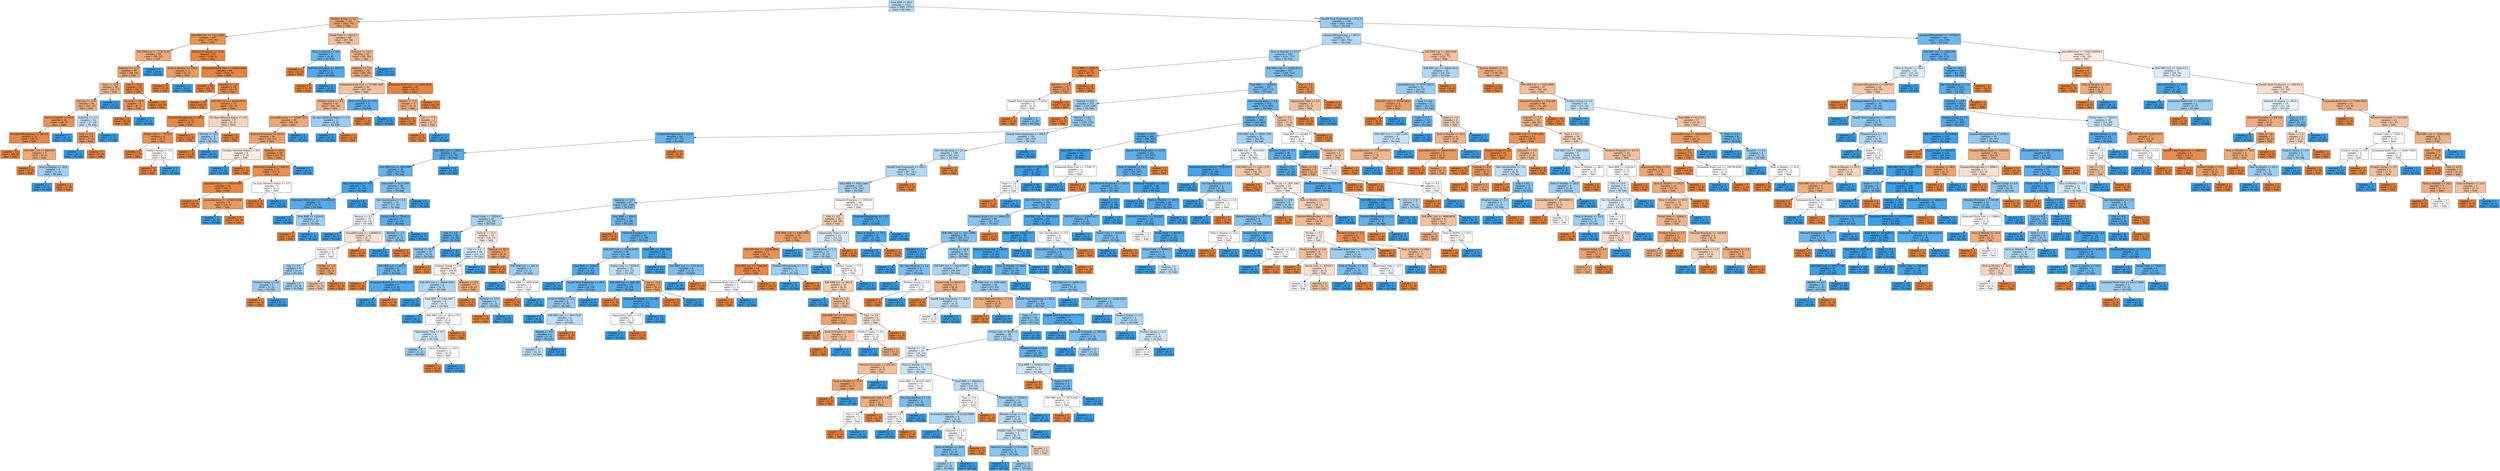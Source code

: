 digraph Tree {
node [shape=box, style="filled", color="black"] ;
0 [label="Total BRR <= 86.0\nsamples = 1412\nvalue = [885, 1373]\nclass = No Sale", fillcolor="#399de55b"] ;
1 [label="Product Group <= 2.5\nsamples = 213\nvalue = [262, 70]\nclass = Sale", fillcolor="#e58139bb"] ;
0 -> 1 [labeldistance=2.5, labelangle=45, headlabel="True"] ;
2 [label="X36 NRR List <= 1211.2043\nsamples = 127\nvalue = [175, 26]\nclass = Sale", fillcolor="#e58139d9"] ;
1 -> 2 ;
3 [label="X36 NRR List <= 1145.9143\nsamples = 58\nvalue = [69, 22]\nclass = Sale", fillcolor="#e58139ae"] ;
2 -> 3 ;
4 [label="Industry <= 11.0\nsamples = 56\nvalue = [69, 18]\nclass = Sale", fillcolor="#e58139bc"] ;
3 -> 4 ;
5 [label="Type <= 19.5\nsamples = 38\nvalue = [43, 17]\nclass = Sale", fillcolor="#e581399a"] ;
4 -> 5 ;
6 [label="Vertical <= 15.0\nsamples = 36\nvalue = [43, 15]\nclass = Sale", fillcolor="#e58139a6"] ;
5 -> 6 ;
7 [label="Term in Months <= 48.0\nsamples = 22\nvalue = [36, 5]\nclass = Sale", fillcolor="#e58139dc"] ;
6 -> 7 ;
8 [label="NumberOfEmployees <= 2810.0\nsamples = 21\nvalue = [36, 2]\nclass = Sale", fillcolor="#e58139f1"] ;
7 -> 8 ;
9 [label="samples = 16\nvalue = [30, 0]\nclass = Sale", fillcolor="#e58139ff"] ;
8 -> 9 ;
10 [label="X36 MRC List <= 685.655\nsamples = 5\nvalue = [6, 2]\nclass = Sale", fillcolor="#e58139aa"] ;
8 -> 10 ;
11 [label="samples = 3\nvalue = [5, 0]\nclass = Sale", fillcolor="#e58139ff"] ;
10 -> 11 ;
12 [label="Term in Months <= 30.0\nsamples = 2\nvalue = [1, 2]\nclass = No Sale", fillcolor="#399de57f"] ;
10 -> 12 ;
13 [label="samples = 1\nvalue = [0, 2]\nclass = No Sale", fillcolor="#399de5ff"] ;
12 -> 13 ;
14 [label="samples = 1\nvalue = [1, 0]\nclass = Sale", fillcolor="#e58139ff"] ;
12 -> 14 ;
15 [label="samples = 1\nvalue = [0, 3]\nclass = No Sale", fillcolor="#399de5ff"] ;
7 -> 15 ;
16 [label="Industry <= 5.5\nsamples = 14\nvalue = [7, 10]\nclass = No Sale", fillcolor="#399de54d"] ;
6 -> 16 ;
17 [label="City <= 2.5\nsamples = 8\nvalue = [7, 1]\nclass = Sale", fillcolor="#e58139db"] ;
16 -> 17 ;
18 [label="samples = 1\nvalue = [0, 1]\nclass = No Sale", fillcolor="#399de5ff"] ;
17 -> 18 ;
19 [label="samples = 7\nvalue = [7, 0]\nclass = Sale", fillcolor="#e58139ff"] ;
17 -> 19 ;
20 [label="samples = 6\nvalue = [0, 9]\nclass = No Sale", fillcolor="#399de5ff"] ;
16 -> 20 ;
21 [label="samples = 2\nvalue = [0, 2]\nclass = No Sale", fillcolor="#399de5ff"] ;
5 -> 21 ;
22 [label="City <= 70.5\nsamples = 18\nvalue = [26, 1]\nclass = Sale", fillcolor="#e58139f5"] ;
4 -> 22 ;
23 [label="Vertical <= 36.5\nsamples = 5\nvalue = [6, 1]\nclass = Sale", fillcolor="#e58139d4"] ;
22 -> 23 ;
24 [label="samples = 4\nvalue = [6, 0]\nclass = Sale", fillcolor="#e58139ff"] ;
23 -> 24 ;
25 [label="samples = 1\nvalue = [0, 1]\nclass = No Sale", fillcolor="#399de5ff"] ;
23 -> 25 ;
26 [label="samples = 13\nvalue = [20, 0]\nclass = Sale", fillcolor="#e58139ff"] ;
22 -> 26 ;
27 [label="samples = 2\nvalue = [0, 4]\nclass = No Sale", fillcolor="#399de5ff"] ;
3 -> 27 ;
28 [label="Network Proximity <= 0.04\nsamples = 69\nvalue = [106, 4]\nclass = Sale", fillcolor="#e58139f5"] ;
2 -> 28 ;
29 [label="Term in Months <= 150.0\nsamples = 3\nvalue = [5, 1]\nclass = Sale", fillcolor="#e58139cc"] ;
28 -> 29 ;
30 [label="samples = 2\nvalue = [5, 0]\nclass = Sale", fillcolor="#e58139ff"] ;
29 -> 30 ;
31 [label="samples = 1\nvalue = [0, 1]\nclass = No Sale", fillcolor="#399de5ff"] ;
29 -> 31 ;
32 [label="Estimated Build Cost <= 24943.3008\nsamples = 66\nvalue = [101, 3]\nclass = Sale", fillcolor="#e58139f7"] ;
28 -> 32 ;
33 [label="samples = 36\nvalue = [60, 0]\nclass = Sale", fillcolor="#e58139ff"] ;
32 -> 33 ;
34 [label="Industry <= 1.0\nsamples = 30\nvalue = [41, 3]\nclass = Sale", fillcolor="#e58139ec"] ;
32 -> 34 ;
35 [label="samples = 12\nvalue = [20, 0]\nclass = Sale", fillcolor="#e58139ff"] ;
34 -> 35 ;
36 [label="X36 NPV List <= 46000.9453\nsamples = 18\nvalue = [21, 3]\nclass = Sale", fillcolor="#e58139db"] ;
34 -> 36 ;
37 [label="NumberOfEmployees <= 20.0\nsamples = 13\nvalue = [18, 1]\nclass = Sale", fillcolor="#e58139f1"] ;
36 -> 37 ;
38 [label="Postal Code <= 77679.5\nsamples = 6\nvalue = [8, 1]\nclass = Sale", fillcolor="#e58139df"] ;
37 -> 38 ;
39 [label="samples = 4\nvalue = [7, 0]\nclass = Sale", fillcolor="#e58139ff"] ;
38 -> 39 ;
40 [label="Product Group <= 1.0\nsamples = 2\nvalue = [1, 1]\nclass = Sale", fillcolor="#e5813900"] ;
38 -> 40 ;
41 [label="samples = 1\nvalue = [1, 0]\nclass = Sale", fillcolor="#e58139ff"] ;
40 -> 41 ;
42 [label="samples = 1\nvalue = [0, 1]\nclass = No Sale", fillcolor="#399de5ff"] ;
40 -> 42 ;
43 [label="samples = 7\nvalue = [10, 0]\nclass = Sale", fillcolor="#e58139ff"] ;
37 -> 43 ;
44 [label="On Zayo Network Status <= 0.5\nsamples = 5\nvalue = [3, 2]\nclass = Sale", fillcolor="#e5813955"] ;
36 -> 44 ;
45 [label="Vertical <= 3.0\nsamples = 3\nvalue = [1, 2]\nclass = No Sale", fillcolor="#399de57f"] ;
44 -> 45 ;
46 [label="samples = 1\nvalue = [1, 0]\nclass = Sale", fillcolor="#e58139ff"] ;
45 -> 46 ;
47 [label="samples = 2\nvalue = [0, 2]\nclass = No Sale", fillcolor="#399de5ff"] ;
45 -> 47 ;
48 [label="samples = 2\nvalue = [2, 0]\nclass = Sale", fillcolor="#e58139ff"] ;
44 -> 48 ;
49 [label="Postal Code <= 30223.5\nsamples = 86\nvalue = [87, 44]\nclass = Sale", fillcolor="#e581397e"] ;
1 -> 49 ;
50 [label="Term in Months <= 6.0\nsamples = 5\nvalue = [2, 8]\nclass = No Sale", fillcolor="#399de5bf"] ;
49 -> 50 ;
51 [label="samples = 1\nvalue = [1, 0]\nclass = Sale", fillcolor="#e58139ff"] ;
50 -> 51 ;
52 [label="Network Proximity <= 414.73\nsamples = 4\nvalue = [1, 8]\nclass = No Sale", fillcolor="#399de5df"] ;
50 -> 52 ;
53 [label="samples = 1\nvalue = [1, 0]\nclass = Sale", fillcolor="#e58139ff"] ;
52 -> 53 ;
54 [label="samples = 3\nvalue = [0, 8]\nclass = No Sale", fillcolor="#399de5ff"] ;
52 -> 54 ;
55 [label="Industry <= 12.5\nsamples = 81\nvalue = [85, 36]\nclass = Sale", fillcolor="#e5813993"] ;
49 -> 55 ;
56 [label="Industry <= 7.5\nsamples = 74\nvalue = [85, 25]\nclass = Sale", fillcolor="#e58139b4"] ;
55 -> 56 ;
57 [label="Estimated Build Cost <= 57309.7305\nsamples = 46\nvalue = [47, 24]\nclass = Sale", fillcolor="#e581397d"] ;
56 -> 57 ;
58 [label="Product Group <= 9.5\nsamples = 41\nvalue = [46, 18]\nclass = Sale", fillcolor="#e581399b"] ;
57 -> 58 ;
59 [label="AnnualRevenue <= 73359712.0\nsamples = 38\nvalue = [44, 14]\nclass = Sale", fillcolor="#e58139ae"] ;
58 -> 59 ;
60 [label="Network Proximity <= 93.03\nsamples = 36\nvalue = [44, 11]\nclass = Sale", fillcolor="#e58139bf"] ;
59 -> 60 ;
61 [label="On Zayo Network Status <= 0.5\nsamples = 8\nvalue = [7, 6]\nclass = Sale", fillcolor="#e5813924"] ;
60 -> 61 ;
62 [label="samples = 3\nvalue = [0, 6]\nclass = No Sale", fillcolor="#399de5ff"] ;
61 -> 62 ;
63 [label="samples = 5\nvalue = [7, 0]\nclass = Sale", fillcolor="#e58139ff"] ;
61 -> 63 ;
64 [label="Vertical <= 25.5\nsamples = 28\nvalue = [37, 5]\nclass = Sale", fillcolor="#e58139dd"] ;
60 -> 64 ;
65 [label="Network Proximity <= 836.03\nsamples = 27\nvalue = [37, 4]\nclass = Sale", fillcolor="#e58139e3"] ;
64 -> 65 ;
66 [label="AnnualRevenue <= 112423.1406\nsamples = 24\nvalue = [35, 2]\nclass = Sale", fillcolor="#e58139f0"] ;
65 -> 66 ;
67 [label="samples = 15\nvalue = [25, 0]\nclass = Sale", fillcolor="#e58139ff"] ;
66 -> 67 ;
68 [label="AnnualRevenue <= 165805.0938\nsamples = 9\nvalue = [10, 2]\nclass = Sale", fillcolor="#e58139cc"] ;
66 -> 68 ;
69 [label="samples = 1\nvalue = [0, 2]\nclass = No Sale", fillcolor="#399de5ff"] ;
68 -> 69 ;
70 [label="samples = 8\nvalue = [10, 0]\nclass = Sale", fillcolor="#e58139ff"] ;
68 -> 70 ;
71 [label="On Zayo Network Status <= 0.5\nsamples = 3\nvalue = [2, 2]\nclass = Sale", fillcolor="#e5813900"] ;
65 -> 71 ;
72 [label="samples = 2\nvalue = [2, 0]\nclass = Sale", fillcolor="#e58139ff"] ;
71 -> 72 ;
73 [label="samples = 1\nvalue = [0, 2]\nclass = No Sale", fillcolor="#399de5ff"] ;
71 -> 73 ;
74 [label="samples = 1\nvalue = [0, 1]\nclass = No Sale", fillcolor="#399de5ff"] ;
64 -> 74 ;
75 [label="samples = 2\nvalue = [0, 3]\nclass = No Sale", fillcolor="#399de5ff"] ;
59 -> 75 ;
76 [label="On Zayo Network Status <= 1.0\nsamples = 3\nvalue = [2, 4]\nclass = No Sale", fillcolor="#399de57f"] ;
58 -> 76 ;
77 [label="samples = 2\nvalue = [0, 4]\nclass = No Sale", fillcolor="#399de5ff"] ;
76 -> 77 ;
78 [label="samples = 1\nvalue = [2, 0]\nclass = Sale", fillcolor="#e58139ff"] ;
76 -> 78 ;
79 [label="Term in Months <= 12.0\nsamples = 5\nvalue = [1, 6]\nclass = No Sale", fillcolor="#399de5d4"] ;
57 -> 79 ;
80 [label="samples = 1\nvalue = [1, 0]\nclass = Sale", fillcolor="#e58139ff"] ;
79 -> 80 ;
81 [label="samples = 4\nvalue = [0, 6]\nclass = No Sale", fillcolor="#399de5ff"] ;
79 -> 81 ;
82 [label="Estimated Build Cost <= 12354.6504\nsamples = 28\nvalue = [38, 1]\nclass = Sale", fillcolor="#e58139f8"] ;
56 -> 82 ;
83 [label="Market <= 1.0\nsamples = 3\nvalue = [3, 1]\nclass = Sale", fillcolor="#e58139aa"] ;
82 -> 83 ;
84 [label="samples = 1\nvalue = [1, 0]\nclass = Sale", fillcolor="#e58139ff"] ;
83 -> 84 ;
85 [label="City <= 77.0\nsamples = 2\nvalue = [2, 1]\nclass = Sale", fillcolor="#e581397f"] ;
83 -> 85 ;
86 [label="samples = 1\nvalue = [2, 0]\nclass = Sale", fillcolor="#e58139ff"] ;
85 -> 86 ;
87 [label="samples = 1\nvalue = [0, 1]\nclass = No Sale", fillcolor="#399de5ff"] ;
85 -> 87 ;
88 [label="samples = 25\nvalue = [35, 0]\nclass = Sale", fillcolor="#e58139ff"] ;
82 -> 88 ;
89 [label="samples = 7\nvalue = [0, 11]\nclass = No Sale", fillcolor="#399de5ff"] ;
55 -> 89 ;
90 [label="DandB Total Employees <= 5121.0\nsamples = 1199\nvalue = [623, 1303]\nclass = No Sale", fillcolor="#399de585"] ;
0 -> 90 [labeldistance=2.5, labelangle=-45, headlabel="False"] ;
91 [label="NumberOfEmployees <= 567.5\nsamples = 797\nvalue = [483, 794]\nclass = No Sale", fillcolor="#399de564"] ;
90 -> 91 ;
92 [label="Term in Months <= 0.5\nsamples = 649\nvalue = [331, 717]\nclass = No Sale", fillcolor="#399de589"] ;
91 -> 92 ;
93 [label="Total BRR <= 9266.5\nsamples = 56\nvalue = [93, 3]\nclass = Sale", fillcolor="#e58139f7"] ;
92 -> 93 ;
94 [label="Industry <= 2.5\nsamples = 12\nvalue = [17, 3]\nclass = Sale", fillcolor="#e58139d2"] ;
93 -> 94 ;
95 [label="DandB Total Employees <= 125.0\nsamples = 3\nvalue = [3, 3]\nclass = Sale", fillcolor="#e5813900"] ;
94 -> 95 ;
96 [label="samples = 1\nvalue = [2, 0]\nclass = Sale", fillcolor="#e58139ff"] ;
95 -> 96 ;
97 [label="samples = 2\nvalue = [1, 3]\nclass = No Sale", fillcolor="#399de5aa"] ;
95 -> 97 ;
98 [label="samples = 9\nvalue = [14, 0]\nclass = Sale", fillcolor="#e58139ff"] ;
94 -> 98 ;
99 [label="samples = 44\nvalue = [76, 0]\nclass = Sale", fillcolor="#e58139ff"] ;
93 -> 99 ;
100 [label="X36 MRC List <= 10404.3613\nsamples = 593\nvalue = [238, 714]\nclass = No Sale", fillcolor="#399de5aa"] ;
92 -> 100 ;
101 [label="Total BRR <= 18250.0\nsamples = 587\nvalue = [229, 713]\nclass = No Sale", fillcolor="#399de5ad"] ;
100 -> 101 ;
102 [label="Vertical <= 0.5\nsamples = 215\nvalue = [119, 228]\nclass = No Sale", fillcolor="#399de57a"] ;
101 -> 102 ;
103 [label="samples = 5\nvalue = [10, 0]\nclass = Sale", fillcolor="#e58139ff"] ;
102 -> 103 ;
104 [label="Vertical <= 6.5\nsamples = 210\nvalue = [109, 228]\nclass = No Sale", fillcolor="#399de585"] ;
102 -> 104 ;
105 [label="NumberOfEmployees <= 225.0\nsamples = 54\nvalue = [17, 75]\nclass = No Sale", fillcolor="#399de5c5"] ;
104 -> 105 ;
106 [label="X36 NRR List <= 2443.3\nsamples = 51\nvalue = [12, 75]\nclass = No Sale", fillcolor="#399de5d6"] ;
105 -> 106 ;
107 [label="X36 NRR List <= 688.4999\nsamples = 39\nvalue = [12, 53]\nclass = No Sale", fillcolor="#399de5c5"] ;
106 -> 107 ;
108 [label="Net Classification <= 0.5\nsamples = 13\nvalue = [1, 21]\nclass = No Sale", fillcolor="#399de5f3"] ;
107 -> 108 ;
109 [label="Estimated Build Cost <= 31318.8516\nsamples = 5\nvalue = [1, 7]\nclass = No Sale", fillcolor="#399de5db"] ;
108 -> 109 ;
110 [label="samples = 3\nvalue = [0, 5]\nclass = No Sale", fillcolor="#399de5ff"] ;
109 -> 110 ;
111 [label="Total BRR <= 1224.83\nsamples = 2\nvalue = [1, 2]\nclass = No Sale", fillcolor="#399de57f"] ;
109 -> 111 ;
112 [label="samples = 1\nvalue = [1, 0]\nclass = Sale", fillcolor="#e58139ff"] ;
111 -> 112 ;
113 [label="samples = 1\nvalue = [0, 2]\nclass = No Sale", fillcolor="#399de5ff"] ;
111 -> 113 ;
114 [label="samples = 8\nvalue = [0, 14]\nclass = No Sale", fillcolor="#399de5ff"] ;
108 -> 114 ;
115 [label="Total BRR <= 8117.665\nsamples = 26\nvalue = [11, 32]\nclass = No Sale", fillcolor="#399de5a7"] ;
107 -> 115 ;
116 [label="Net Classification <= 0.5\nsamples = 20\nvalue = [11, 22]\nclass = No Sale", fillcolor="#399de57f"] ;
115 -> 116 ;
117 [label="Vertical <= 2.5\nsamples = 12\nvalue = [9, 10]\nclass = No Sale", fillcolor="#399de519"] ;
116 -> 117 ;
118 [label="samples = 2\nvalue = [0, 3]\nclass = No Sale", fillcolor="#399de5ff"] ;
117 -> 118 ;
119 [label="AnnualRevenue <= 1290800.0\nsamples = 10\nvalue = [9, 7]\nclass = Sale", fillcolor="#e5813939"] ;
117 -> 119 ;
120 [label="Industry <= 1.5\nsamples = 9\nvalue = [7, 7]\nclass = Sale", fillcolor="#e5813900"] ;
119 -> 120 ;
121 [label="City <= 4.5\nsamples = 6\nvalue = [3, 6]\nclass = No Sale", fillcolor="#399de57f"] ;
120 -> 121 ;
122 [label="Product Group <= 2.0\nsamples = 2\nvalue = [1, 2]\nclass = No Sale", fillcolor="#399de57f"] ;
121 -> 122 ;
123 [label="samples = 1\nvalue = [1, 0]\nclass = Sale", fillcolor="#e58139ff"] ;
122 -> 123 ;
124 [label="samples = 1\nvalue = [0, 2]\nclass = No Sale", fillcolor="#399de5ff"] ;
122 -> 124 ;
125 [label="samples = 4\nvalue = [2, 4]\nclass = No Sale", fillcolor="#399de57f"] ;
121 -> 125 ;
126 [label="Market <= 1.0\nsamples = 3\nvalue = [4, 1]\nclass = Sale", fillcolor="#e58139bf"] ;
120 -> 126 ;
127 [label="samples = 2\nvalue = [2, 1]\nclass = Sale", fillcolor="#e581397f"] ;
126 -> 127 ;
128 [label="samples = 1\nvalue = [2, 0]\nclass = Sale", fillcolor="#e58139ff"] ;
126 -> 128 ;
129 [label="samples = 1\nvalue = [2, 0]\nclass = Sale", fillcolor="#e58139ff"] ;
119 -> 129 ;
130 [label="Postal Code <= 75101.0\nsamples = 8\nvalue = [2, 12]\nclass = No Sale", fillcolor="#399de5d4"] ;
116 -> 130 ;
131 [label="Vertical <= 1.5\nsamples = 5\nvalue = [2, 5]\nclass = No Sale", fillcolor="#399de599"] ;
130 -> 131 ;
132 [label="samples = 4\nvalue = [0, 5]\nclass = No Sale", fillcolor="#399de5ff"] ;
131 -> 132 ;
133 [label="samples = 1\nvalue = [2, 0]\nclass = Sale", fillcolor="#e58139ff"] ;
131 -> 133 ;
134 [label="samples = 3\nvalue = [0, 7]\nclass = No Sale", fillcolor="#399de5ff"] ;
130 -> 134 ;
135 [label="samples = 6\nvalue = [0, 10]\nclass = No Sale", fillcolor="#399de5ff"] ;
115 -> 135 ;
136 [label="samples = 12\nvalue = [0, 22]\nclass = No Sale", fillcolor="#399de5ff"] ;
106 -> 136 ;
137 [label="samples = 3\nvalue = [5, 0]\nclass = Sale", fillcolor="#e58139ff"] ;
105 -> 137 ;
138 [label="DandB Total Employees <= 398.5\nsamples = 156\nvalue = [92, 153]\nclass = No Sale", fillcolor="#399de566"] ;
104 -> 138 ;
139 [label="Net Classification <= 2.5\nsamples = 149\nvalue = [92, 141]\nclass = No Sale", fillcolor="#399de559"] ;
138 -> 139 ;
140 [label="DandB Total Employees <= 250.0\nsamples = 147\nvalue = [87, 141]\nclass = No Sale", fillcolor="#399de562"] ;
139 -> 140 ;
141 [label="Total BRR <= 8521.1406\nsamples = 142\nvalue = [76, 141]\nclass = No Sale", fillcolor="#399de576"] ;
140 -> 141 ;
142 [label="Industry <= 5.5\nsamples = 97\nvalue = [41, 108]\nclass = No Sale", fillcolor="#399de59e"] ;
141 -> 142 ;
143 [label="Postal Code <= 75204.0\nsamples = 45\nvalue = [22, 39]\nclass = No Sale", fillcolor="#399de56f"] ;
142 -> 143 ;
144 [label="City <= 2.5\nsamples = 20\nvalue = [4, 24]\nclass = No Sale", fillcolor="#399de5d4"] ;
143 -> 144 ;
145 [label="Vertical <= 34.5\nsamples = 10\nvalue = [4, 9]\nclass = No Sale", fillcolor="#399de58e"] ;
144 -> 145 ;
146 [label="X36 NRR List <= 691.5\nsamples = 8\nvalue = [2, 9]\nclass = No Sale", fillcolor="#399de5c6"] ;
145 -> 146 ;
147 [label="samples = 1\nvalue = [1, 0]\nclass = Sale", fillcolor="#e58139ff"] ;
146 -> 147 ;
148 [label="Estimated Build Cost <= 42462.5195\nsamples = 7\nvalue = [1, 9]\nclass = No Sale", fillcolor="#399de5e3"] ;
146 -> 148 ;
149 [label="samples = 6\nvalue = [0, 9]\nclass = No Sale", fillcolor="#399de5ff"] ;
148 -> 149 ;
150 [label="samples = 1\nvalue = [1, 0]\nclass = Sale", fillcolor="#e58139ff"] ;
148 -> 150 ;
151 [label="samples = 2\nvalue = [2, 0]\nclass = Sale", fillcolor="#e58139ff"] ;
145 -> 151 ;
152 [label="samples = 10\nvalue = [0, 15]\nclass = No Sale", fillcolor="#399de5ff"] ;
144 -> 152 ;
153 [label="Vertical <= 20.5\nsamples = 25\nvalue = [18, 15]\nclass = Sale", fillcolor="#e581392a"] ;
143 -> 153 ;
154 [label="City <= 5.5\nsamples = 18\nvalue = [10, 13]\nclass = No Sale", fillcolor="#399de53b"] ;
153 -> 154 ;
155 [label="Product Group <= 1.0\nsamples = 15\nvalue = [10, 9]\nclass = Sale", fillcolor="#e5813919"] ;
154 -> 155 ;
156 [label="X36 NPV List <= 26838.3008\nsamples = 8\nvalue = [4, 7]\nclass = No Sale", fillcolor="#399de56d"] ;
155 -> 156 ;
157 [label="samples = 2\nvalue = [0, 2]\nclass = No Sale", fillcolor="#399de5ff"] ;
156 -> 157 ;
158 [label="Total BRR <= 4364.0947\nsamples = 6\nvalue = [4, 5]\nclass = No Sale", fillcolor="#399de533"] ;
156 -> 158 ;
159 [label="samples = 1\nvalue = [0, 1]\nclass = No Sale", fillcolor="#399de5ff"] ;
158 -> 159 ;
160 [label="X36 MRC List <= 2014.1733\nsamples = 5\nvalue = [4, 4]\nclass = Sale", fillcolor="#e5813900"] ;
158 -> 160 ;
161 [label="Opportunity Type <= 0.5\nsamples = 4\nvalue = [3, 4]\nclass = No Sale", fillcolor="#399de540"] ;
160 -> 161 ;
162 [label="samples = 2\nvalue = [1, 2]\nclass = No Sale", fillcolor="#399de57f"] ;
161 -> 162 ;
163 [label="Term in Months <= 18.0\nsamples = 2\nvalue = [2, 2]\nclass = Sale", fillcolor="#e5813900"] ;
161 -> 163 ;
164 [label="samples = 1\nvalue = [2, 0]\nclass = Sale", fillcolor="#e58139ff"] ;
163 -> 164 ;
165 [label="samples = 1\nvalue = [0, 2]\nclass = No Sale", fillcolor="#399de5ff"] ;
163 -> 165 ;
166 [label="samples = 1\nvalue = [1, 0]\nclass = Sale", fillcolor="#e58139ff"] ;
160 -> 166 ;
167 [label="Industry <= 0.5\nsamples = 7\nvalue = [6, 2]\nclass = Sale", fillcolor="#e58139aa"] ;
155 -> 167 ;
168 [label="samples = 5\nvalue = [5, 0]\nclass = Sale", fillcolor="#e58139ff"] ;
167 -> 168 ;
169 [label="Vertical <= 17.0\nsamples = 2\nvalue = [1, 2]\nclass = No Sale", fillcolor="#399de57f"] ;
167 -> 169 ;
170 [label="samples = 1\nvalue = [1, 0]\nclass = Sale", fillcolor="#e58139ff"] ;
169 -> 170 ;
171 [label="samples = 1\nvalue = [0, 2]\nclass = No Sale", fillcolor="#399de5ff"] ;
169 -> 171 ;
172 [label="samples = 3\nvalue = [0, 4]\nclass = No Sale", fillcolor="#399de5ff"] ;
154 -> 172 ;
173 [label="Vertical <= 31.5\nsamples = 7\nvalue = [8, 2]\nclass = Sale", fillcolor="#e58139bf"] ;
153 -> 173 ;
174 [label="samples = 4\nvalue = [7, 0]\nclass = Sale", fillcolor="#e58139ff"] ;
173 -> 174 ;
175 [label="X36 NRR List <= 461.0\nsamples = 3\nvalue = [1, 2]\nclass = No Sale", fillcolor="#399de57f"] ;
173 -> 175 ;
176 [label="samples = 1\nvalue = [0, 1]\nclass = No Sale", fillcolor="#399de5ff"] ;
175 -> 176 ;
177 [label="Total BRR <= 3655.5549\nsamples = 2\nvalue = [1, 1]\nclass = Sale", fillcolor="#e5813900"] ;
175 -> 177 ;
178 [label="samples = 1\nvalue = [1, 0]\nclass = Sale", fillcolor="#e58139ff"] ;
177 -> 178 ;
179 [label="samples = 1\nvalue = [0, 1]\nclass = No Sale", fillcolor="#399de5ff"] ;
177 -> 179 ;
180 [label="Total BRR <= 994.5\nsamples = 52\nvalue = [19, 69]\nclass = No Sale", fillcolor="#399de5b9"] ;
142 -> 180 ;
181 [label="samples = 2\nvalue = [4, 0]\nclass = Sale", fillcolor="#e58139ff"] ;
180 -> 181 ;
182 [label="Network Proximity <= 517.2\nsamples = 50\nvalue = [15, 69]\nclass = No Sale", fillcolor="#399de5c8"] ;
180 -> 182 ;
183 [label="X36 NPV List <= 28153.4785\nsamples = 36\nvalue = [14, 46]\nclass = No Sale", fillcolor="#399de5b1"] ;
182 -> 183 ;
184 [label="Total BRR <= 2944.5\nsamples = 18\nvalue = [4, 31]\nclass = No Sale", fillcolor="#399de5de"] ;
183 -> 184 ;
185 [label="samples = 7\nvalue = [0, 13]\nclass = No Sale", fillcolor="#399de5ff"] ;
184 -> 185 ;
186 [label="DandB Total Employees <= 25.0\nsamples = 11\nvalue = [4, 18]\nclass = No Sale", fillcolor="#399de5c6"] ;
184 -> 186 ;
187 [label="Product Group <= 1.0\nsamples = 8\nvalue = [4, 9]\nclass = No Sale", fillcolor="#399de58e"] ;
186 -> 187 ;
188 [label="samples = 3\nvalue = [0, 3]\nclass = No Sale", fillcolor="#399de5ff"] ;
187 -> 188 ;
189 [label="X36 MRC List <= 1853.7522\nsamples = 5\nvalue = [4, 6]\nclass = No Sale", fillcolor="#399de555"] ;
187 -> 189 ;
190 [label="Market <= 0.5\nsamples = 4\nvalue = [2, 6]\nclass = No Sale", fillcolor="#399de5aa"] ;
189 -> 190 ;
191 [label="samples = 2\nvalue = [2, 3]\nclass = No Sale", fillcolor="#399de555"] ;
190 -> 191 ;
192 [label="samples = 2\nvalue = [0, 3]\nclass = No Sale", fillcolor="#399de5ff"] ;
190 -> 192 ;
193 [label="samples = 1\nvalue = [2, 0]\nclass = Sale", fillcolor="#e58139ff"] ;
189 -> 193 ;
194 [label="samples = 3\nvalue = [0, 9]\nclass = No Sale", fillcolor="#399de5ff"] ;
186 -> 194 ;
195 [label="Postal Code <= 75230.0\nsamples = 18\nvalue = [10, 15]\nclass = No Sale", fillcolor="#399de555"] ;
183 -> 195 ;
196 [label="X36 NRR List <= 836.325\nsamples = 13\nvalue = [2, 13]\nclass = No Sale", fillcolor="#399de5d8"] ;
195 -> 196 ;
197 [label="samples = 1\nvalue = [1, 0]\nclass = Sale", fillcolor="#e58139ff"] ;
196 -> 197 ;
198 [label="Network Proximity <= 52.185\nsamples = 12\nvalue = [1, 13]\nclass = No Sale", fillcolor="#399de5eb"] ;
196 -> 198 ;
199 [label="Opportunity Type <= 0.5\nsamples = 2\nvalue = [1, 1]\nclass = Sale", fillcolor="#e5813900"] ;
198 -> 199 ;
200 [label="samples = 1\nvalue = [0, 1]\nclass = No Sale", fillcolor="#399de5ff"] ;
199 -> 200 ;
201 [label="samples = 1\nvalue = [1, 0]\nclass = Sale", fillcolor="#e58139ff"] ;
199 -> 201 ;
202 [label="samples = 10\nvalue = [0, 12]\nclass = No Sale", fillcolor="#399de5ff"] ;
198 -> 202 ;
203 [label="City <= 13.0\nsamples = 5\nvalue = [8, 2]\nclass = Sale", fillcolor="#e58139bf"] ;
195 -> 203 ;
204 [label="samples = 4\nvalue = [8, 0]\nclass = Sale", fillcolor="#e58139ff"] ;
203 -> 204 ;
205 [label="samples = 1\nvalue = [0, 2]\nclass = No Sale", fillcolor="#399de5ff"] ;
203 -> 205 ;
206 [label="Total BRR <= 3641.665\nsamples = 14\nvalue = [1, 23]\nclass = No Sale", fillcolor="#399de5f4"] ;
182 -> 206 ;
207 [label="samples = 11\nvalue = [0, 20]\nclass = No Sale", fillcolor="#399de5ff"] ;
206 -> 207 ;
208 [label="X36 MRC List <= 2720.5518\nsamples = 3\nvalue = [1, 3]\nclass = No Sale", fillcolor="#399de5aa"] ;
206 -> 208 ;
209 [label="samples = 2\nvalue = [0, 3]\nclass = No Sale", fillcolor="#399de5ff"] ;
208 -> 209 ;
210 [label="samples = 1\nvalue = [1, 0]\nclass = Sale", fillcolor="#e58139ff"] ;
208 -> 210 ;
211 [label="Network Proximity <= 535.015\nsamples = 45\nvalue = [35, 33]\nclass = Sale", fillcolor="#e581390f"] ;
141 -> 211 ;
212 [label="City <= 4.5\nsamples = 36\nvalue = [34, 20]\nclass = Sale", fillcolor="#e5813969"] ;
211 -> 212 ;
213 [label="X36 MRC List <= 6392.5601\nsamples = 18\nvalue = [22, 5]\nclass = Sale", fillcolor="#e58139c5"] ;
212 -> 213 ;
214 [label="X36 NPV List <= 43528.9844\nsamples = 17\nvalue = [22, 3]\nclass = Sale", fillcolor="#e58139dc"] ;
213 -> 214 ;
215 [label="X36 NPV List <= 7748.584\nsamples = 14\nvalue = [21, 1]\nclass = Sale", fillcolor="#e58139f3"] ;
214 -> 215 ;
216 [label="Estimated Build Cost <= 15456.8496\nsamples = 2\nvalue = [1, 1]\nclass = Sale", fillcolor="#e5813900"] ;
215 -> 216 ;
217 [label="samples = 1\nvalue = [1, 0]\nclass = Sale", fillcolor="#e58139ff"] ;
216 -> 217 ;
218 [label="samples = 1\nvalue = [0, 1]\nclass = No Sale", fillcolor="#399de5ff"] ;
216 -> 218 ;
219 [label="samples = 12\nvalue = [20, 0]\nclass = Sale", fillcolor="#e58139ff"] ;
215 -> 219 ;
220 [label="NumberOfEmployees <= 17.5\nsamples = 3\nvalue = [1, 2]\nclass = No Sale", fillcolor="#399de57f"] ;
214 -> 220 ;
221 [label="samples = 2\nvalue = [0, 2]\nclass = No Sale", fillcolor="#399de5ff"] ;
220 -> 221 ;
222 [label="samples = 1\nvalue = [1, 0]\nclass = Sale", fillcolor="#e58139ff"] ;
220 -> 222 ;
223 [label="samples = 1\nvalue = [0, 2]\nclass = No Sale", fillcolor="#399de5ff"] ;
213 -> 223 ;
224 [label="Opportunity Type <= 0.5\nsamples = 18\nvalue = [12, 15]\nclass = No Sale", fillcolor="#399de533"] ;
212 -> 224 ;
225 [label="Net Classification <= 1.5\nsamples = 15\nvalue = [8, 15]\nclass = No Sale", fillcolor="#399de577"] ;
224 -> 225 ;
226 [label="samples = 4\nvalue = [0, 7]\nclass = No Sale", fillcolor="#399de5ff"] ;
225 -> 226 ;
227 [label="Product Group <= 7.0\nsamples = 11\nvalue = [8, 8]\nclass = Sale", fillcolor="#e5813900"] ;
225 -> 227 ;
228 [label="X36 NRR List <= 461.0\nsamples = 10\nvalue = [8, 5]\nclass = Sale", fillcolor="#e5813960"] ;
227 -> 228 ;
229 [label="samples = 1\nvalue = [0, 1]\nclass = No Sale", fillcolor="#399de5ff"] ;
228 -> 229 ;
230 [label="State <= 1.5\nsamples = 9\nvalue = [8, 4]\nclass = Sale", fillcolor="#e581397f"] ;
228 -> 230 ;
231 [label="X36 NRR List <= 3725.3411\nsamples = 5\nvalue = [4, 1]\nclass = Sale", fillcolor="#e58139bf"] ;
230 -> 231 ;
232 [label="samples = 2\nvalue = [2, 0]\nclass = Sale", fillcolor="#e58139ff"] ;
231 -> 232 ;
233 [label="Term in Months <= 48.0\nsamples = 3\nvalue = [2, 1]\nclass = Sale", fillcolor="#e581397f"] ;
231 -> 233 ;
234 [label="samples = 2\nvalue = [2, 0]\nclass = Sale", fillcolor="#e58139ff"] ;
233 -> 234 ;
235 [label="samples = 1\nvalue = [0, 1]\nclass = No Sale", fillcolor="#399de5ff"] ;
233 -> 235 ;
236 [label="Type <= 3.0\nsamples = 4\nvalue = [4, 3]\nclass = Sale", fillcolor="#e5813940"] ;
230 -> 236 ;
237 [label="Product Group <= 0.5\nsamples = 3\nvalue = [3, 3]\nclass = Sale", fillcolor="#e5813900"] ;
236 -> 237 ;
238 [label="samples = 1\nvalue = [0, 2]\nclass = No Sale", fillcolor="#399de5ff"] ;
237 -> 238 ;
239 [label="samples = 2\nvalue = [3, 1]\nclass = Sale", fillcolor="#e58139aa"] ;
237 -> 239 ;
240 [label="samples = 1\nvalue = [1, 0]\nclass = Sale", fillcolor="#e58139ff"] ;
236 -> 240 ;
241 [label="samples = 1\nvalue = [0, 3]\nclass = No Sale", fillcolor="#399de5ff"] ;
227 -> 241 ;
242 [label="samples = 3\nvalue = [4, 0]\nclass = Sale", fillcolor="#e58139ff"] ;
224 -> 242 ;
243 [label="NumberOfEmployees <= 13.5\nsamples = 9\nvalue = [1, 13]\nclass = No Sale", fillcolor="#399de5eb"] ;
211 -> 243 ;
244 [label="Term in Months <= 72.0\nsamples = 6\nvalue = [1, 10]\nclass = No Sale", fillcolor="#399de5e6"] ;
243 -> 244 ;
245 [label="samples = 5\nvalue = [0, 10]\nclass = No Sale", fillcolor="#399de5ff"] ;
244 -> 245 ;
246 [label="samples = 1\nvalue = [1, 0]\nclass = Sale", fillcolor="#e58139ff"] ;
244 -> 246 ;
247 [label="samples = 3\nvalue = [0, 3]\nclass = No Sale", fillcolor="#399de5ff"] ;
243 -> 247 ;
248 [label="samples = 5\nvalue = [11, 0]\nclass = Sale", fillcolor="#e58139ff"] ;
140 -> 248 ;
249 [label="samples = 2\nvalue = [5, 0]\nclass = Sale", fillcolor="#e58139ff"] ;
139 -> 249 ;
250 [label="samples = 7\nvalue = [0, 12]\nclass = No Sale", fillcolor="#399de5ff"] ;
138 -> 250 ;
251 [label="Net Classification <= 2.5\nsamples = 372\nvalue = [110, 485]\nclass = No Sale", fillcolor="#399de5c5"] ;
101 -> 251 ;
252 [label="Industry <= 2.5\nsamples = 366\nvalue = [103, 481]\nclass = No Sale", fillcolor="#399de5c8"] ;
251 -> 252 ;
253 [label="Market <= 0.5\nsamples = 285\nvalue = [59, 399]\nclass = No Sale", fillcolor="#399de5d9"] ;
252 -> 253 ;
254 [label="Total BRR <= 3813332.5\nsamples = 64\nvalue = [2, 102]\nclass = No Sale", fillcolor="#399de5fa"] ;
253 -> 254 ;
255 [label="X36 MRC List <= 1324.176\nsamples = 62\nvalue = [1, 101]\nclass = No Sale", fillcolor="#399de5fc"] ;
254 -> 255 ;
256 [label="Type <= 1.0\nsamples = 2\nvalue = [1, 1]\nclass = Sale", fillcolor="#e5813900"] ;
255 -> 256 ;
257 [label="samples = 1\nvalue = [1, 0]\nclass = Sale", fillcolor="#e58139ff"] ;
256 -> 257 ;
258 [label="samples = 1\nvalue = [0, 1]\nclass = No Sale", fillcolor="#399de5ff"] ;
256 -> 258 ;
259 [label="samples = 60\nvalue = [0, 100]\nclass = No Sale", fillcolor="#399de5ff"] ;
255 -> 259 ;
260 [label="Estimated Build Cost <= 17638.75\nsamples = 2\nvalue = [1, 1]\nclass = Sale", fillcolor="#e5813900"] ;
254 -> 260 ;
261 [label="samples = 1\nvalue = [0, 1]\nclass = No Sale", fillcolor="#399de5ff"] ;
260 -> 261 ;
262 [label="samples = 1\nvalue = [1, 0]\nclass = Sale", fillcolor="#e58139ff"] ;
260 -> 262 ;
263 [label="DandB Total Employees <= 511.5\nsamples = 221\nvalue = [57, 297]\nclass = No Sale", fillcolor="#399de5ce"] ;
253 -> 263 ;
264 [label="Term in Months <= 76.5\nsamples = 219\nvalue = [55, 297]\nclass = No Sale", fillcolor="#399de5d0"] ;
263 -> 264 ;
265 [label="DandB Total Employees <= 423.0\nsamples = 181\nvalue = [52, 241]\nclass = No Sale", fillcolor="#399de5c8"] ;
264 -> 265 ;
266 [label="X36 NRR List <= 2474.7319\nsamples = 159\nvalue = [50, 202]\nclass = No Sale", fillcolor="#399de5c0"] ;
265 -> 266 ;
267 [label="Estimated Build Cost <= 49804.25\nsamples = 96\nvalue = [43, 111]\nclass = No Sale", fillcolor="#399de59c"] ;
266 -> 267 ;
268 [label="X36 MRC List <= 1411.0985\nsamples = 94\nvalue = [40, 111]\nclass = No Sale", fillcolor="#399de5a3"] ;
267 -> 268 ;
269 [label="Industry <= 1.5\nsamples = 17\nvalue = [1, 25]\nclass = No Sale", fillcolor="#399de5f5"] ;
268 -> 269 ;
270 [label="samples = 14\nvalue = [0, 22]\nclass = No Sale", fillcolor="#399de5ff"] ;
269 -> 270 ;
271 [label="Net Classification <= 1.0\nsamples = 3\nvalue = [1, 3]\nclass = No Sale", fillcolor="#399de5aa"] ;
269 -> 271 ;
272 [label="samples = 1\nvalue = [0, 2]\nclass = No Sale", fillcolor="#399de5ff"] ;
271 -> 272 ;
273 [label="Product Group <= 2.0\nsamples = 2\nvalue = [1, 1]\nclass = Sale", fillcolor="#e5813900"] ;
271 -> 273 ;
274 [label="samples = 1\nvalue = [1, 0]\nclass = Sale", fillcolor="#e58139ff"] ;
273 -> 274 ;
275 [label="samples = 1\nvalue = [0, 1]\nclass = No Sale", fillcolor="#399de5ff"] ;
273 -> 275 ;
276 [label="Vertical <= 20.0\nsamples = 77\nvalue = [39, 86]\nclass = No Sale", fillcolor="#399de58b"] ;
268 -> 276 ;
277 [label="X36 NPV List <= 18416.9297\nsamples = 67\nvalue = [39, 68]\nclass = No Sale", fillcolor="#399de56d"] ;
276 -> 277 ;
278 [label="Postal Code <= 80157.0\nsamples = 9\nvalue = [8, 3]\nclass = Sale", fillcolor="#e581399f"] ;
277 -> 278 ;
279 [label="samples = 5\nvalue = [6, 0]\nclass = Sale", fillcolor="#e58139ff"] ;
278 -> 279 ;
280 [label="DandB Total Employees <= 264.0\nsamples = 4\nvalue = [2, 3]\nclass = No Sale", fillcolor="#399de555"] ;
278 -> 280 ;
281 [label="samples = 3\nvalue = [2, 2]\nclass = Sale", fillcolor="#e5813900"] ;
280 -> 281 ;
282 [label="samples = 1\nvalue = [0, 1]\nclass = No Sale", fillcolor="#399de5ff"] ;
280 -> 282 ;
283 [label="X36 MRC List <= 1699.9602\nsamples = 58\nvalue = [31, 65]\nclass = No Sale", fillcolor="#399de585"] ;
277 -> 283 ;
284 [label="On Zayo Network Status <= 1.0\nsamples = 8\nvalue = [9, 3]\nclass = Sale", fillcolor="#e58139aa"] ;
283 -> 284 ;
285 [label="samples = 7\nvalue = [9, 0]\nclass = Sale", fillcolor="#e58139ff"] ;
284 -> 285 ;
286 [label="samples = 1\nvalue = [0, 3]\nclass = No Sale", fillcolor="#399de5ff"] ;
284 -> 286 ;
287 [label="DandB Total Employees <= 90.5\nsamples = 50\nvalue = [22, 62]\nclass = No Sale", fillcolor="#399de5a5"] ;
283 -> 287 ;
288 [label="Type <= 1.5\nsamples = 43\nvalue = [21, 53]\nclass = No Sale", fillcolor="#399de59a"] ;
287 -> 288 ;
289 [label="Postal Code <= 80157.0\nsamples = 33\nvalue = [21, 37]\nclass = No Sale", fillcolor="#399de56e"] ;
288 -> 289 ;
290 [label="Market <= 1.5\nsamples = 24\nvalue = [18, 21]\nclass = No Sale", fillcolor="#399de524"] ;
289 -> 290 ;
291 [label="Network Proximity <= 208.105\nsamples = 3\nvalue = [4, 2]\nclass = Sale", fillcolor="#e581397f"] ;
290 -> 291 ;
292 [label="Term in Months <= 37.0\nsamples = 2\nvalue = [4, 1]\nclass = Sale", fillcolor="#e58139bf"] ;
291 -> 292 ;
293 [label="samples = 1\nvalue = [4, 0]\nclass = Sale", fillcolor="#e58139ff"] ;
292 -> 293 ;
294 [label="samples = 1\nvalue = [0, 1]\nclass = No Sale", fillcolor="#399de5ff"] ;
292 -> 294 ;
295 [label="samples = 1\nvalue = [0, 1]\nclass = No Sale", fillcolor="#399de5ff"] ;
291 -> 295 ;
296 [label="Term in Months <= 18.0\nsamples = 21\nvalue = [14, 19]\nclass = No Sale", fillcolor="#399de543"] ;
290 -> 296 ;
297 [label="Total BRR <= 901047.0625\nsamples = 6\nvalue = [4, 4]\nclass = Sale", fillcolor="#e5813900"] ;
296 -> 297 ;
298 [label="Opportunity Type <= 0.5\nsamples = 3\nvalue = [3, 1]\nclass = Sale", fillcolor="#e58139aa"] ;
297 -> 298 ;
299 [label="City <= 8.0\nsamples = 2\nvalue = [1, 1]\nclass = Sale", fillcolor="#e5813900"] ;
298 -> 299 ;
300 [label="samples = 1\nvalue = [1, 0]\nclass = Sale", fillcolor="#e58139ff"] ;
299 -> 300 ;
301 [label="samples = 1\nvalue = [0, 1]\nclass = No Sale", fillcolor="#399de5ff"] ;
299 -> 301 ;
302 [label="samples = 1\nvalue = [2, 0]\nclass = Sale", fillcolor="#e58139ff"] ;
298 -> 302 ;
303 [label="Net Classification <= 1.0\nsamples = 3\nvalue = [1, 3]\nclass = No Sale", fillcolor="#399de5aa"] ;
297 -> 303 ;
304 [label="Type <= 0.5\nsamples = 2\nvalue = [1, 1]\nclass = Sale", fillcolor="#e5813900"] ;
303 -> 304 ;
305 [label="samples = 1\nvalue = [0, 1]\nclass = No Sale", fillcolor="#399de5ff"] ;
304 -> 305 ;
306 [label="samples = 1\nvalue = [1, 0]\nclass = Sale", fillcolor="#e58139ff"] ;
304 -> 306 ;
307 [label="samples = 1\nvalue = [0, 2]\nclass = No Sale", fillcolor="#399de5ff"] ;
303 -> 307 ;
308 [label="Total BRR <= 486440.5\nsamples = 15\nvalue = [10, 15]\nclass = No Sale", fillcolor="#399de555"] ;
296 -> 308 ;
309 [label="Type <= 0.5\nsamples = 7\nvalue = [5, 5]\nclass = Sale", fillcolor="#e5813900"] ;
308 -> 309 ;
310 [label="Estimated Build Cost <= 21134.0996\nsamples = 5\nvalue = [3, 5]\nclass = No Sale", fillcolor="#399de566"] ;
309 -> 310 ;
311 [label="samples = 1\nvalue = [0, 2]\nclass = No Sale", fillcolor="#399de5ff"] ;
310 -> 311 ;
312 [label="Industry <= 1.0\nsamples = 4\nvalue = [3, 3]\nclass = Sale", fillcolor="#e5813900"] ;
310 -> 312 ;
313 [label="Term in Months <= 30.0\nsamples = 3\nvalue = [1, 3]\nclass = No Sale", fillcolor="#399de5aa"] ;
312 -> 313 ;
314 [label="samples = 2\nvalue = [1, 2]\nclass = No Sale", fillcolor="#399de57f"] ;
313 -> 314 ;
315 [label="samples = 1\nvalue = [0, 1]\nclass = No Sale", fillcolor="#399de5ff"] ;
313 -> 315 ;
316 [label="samples = 1\nvalue = [2, 0]\nclass = Sale", fillcolor="#e58139ff"] ;
312 -> 316 ;
317 [label="samples = 2\nvalue = [2, 0]\nclass = Sale", fillcolor="#e58139ff"] ;
309 -> 317 ;
318 [label="Postal Code <= 75204.0\nsamples = 8\nvalue = [5, 10]\nclass = No Sale", fillcolor="#399de57f"] ;
308 -> 318 ;
319 [label="Product Group <= 1.5\nsamples = 6\nvalue = [5, 8]\nclass = No Sale", fillcolor="#399de560"] ;
318 -> 319 ;
320 [label="Postal Code <= 75138.0\nsamples = 5\nvalue = [5, 7]\nclass = No Sale", fillcolor="#399de549"] ;
319 -> 320 ;
321 [label="Network Proximity <= 674.085\nsamples = 3\nvalue = [2, 5]\nclass = No Sale", fillcolor="#399de599"] ;
320 -> 321 ;
322 [label="samples = 1\nvalue = [0, 1]\nclass = No Sale", fillcolor="#399de5ff"] ;
321 -> 322 ;
323 [label="samples = 2\nvalue = [2, 4]\nclass = No Sale", fillcolor="#399de57f"] ;
321 -> 323 ;
324 [label="samples = 2\nvalue = [3, 2]\nclass = Sale", fillcolor="#e5813955"] ;
320 -> 324 ;
325 [label="samples = 1\nvalue = [0, 1]\nclass = No Sale", fillcolor="#399de5ff"] ;
319 -> 325 ;
326 [label="samples = 2\nvalue = [0, 2]\nclass = No Sale", fillcolor="#399de5ff"] ;
318 -> 326 ;
327 [label="Product Group <= 0.5\nsamples = 9\nvalue = [3, 16]\nclass = No Sale", fillcolor="#399de5cf"] ;
289 -> 327 ;
328 [label="Total BRR <= 303918.5625\nsamples = 5\nvalue = [3, 4]\nclass = No Sale", fillcolor="#399de540"] ;
327 -> 328 ;
329 [label="samples = 2\nvalue = [2, 0]\nclass = Sale", fillcolor="#e58139ff"] ;
328 -> 329 ;
330 [label="Type <= 0.5\nsamples = 3\nvalue = [1, 4]\nclass = No Sale", fillcolor="#399de5bf"] ;
328 -> 330 ;
331 [label="X36 MRC List <= 2373.1824\nsamples = 2\nvalue = [1, 1]\nclass = Sale", fillcolor="#e5813900"] ;
330 -> 331 ;
332 [label="samples = 1\nvalue = [1, 0]\nclass = Sale", fillcolor="#e58139ff"] ;
331 -> 332 ;
333 [label="samples = 1\nvalue = [0, 1]\nclass = No Sale", fillcolor="#399de5ff"] ;
331 -> 333 ;
334 [label="samples = 1\nvalue = [0, 3]\nclass = No Sale", fillcolor="#399de5ff"] ;
330 -> 334 ;
335 [label="samples = 4\nvalue = [0, 12]\nclass = No Sale", fillcolor="#399de5ff"] ;
327 -> 335 ;
336 [label="samples = 10\nvalue = [0, 16]\nclass = No Sale", fillcolor="#399de5ff"] ;
288 -> 336 ;
337 [label="DandB Total Employees <= 172.5\nsamples = 7\nvalue = [1, 9]\nclass = No Sale", fillcolor="#399de5e3"] ;
287 -> 337 ;
338 [label="samples = 4\nvalue = [0, 6]\nclass = No Sale", fillcolor="#399de5ff"] ;
337 -> 338 ;
339 [label="Network Proximity <= 395.65\nsamples = 3\nvalue = [1, 3]\nclass = No Sale", fillcolor="#399de5aa"] ;
337 -> 339 ;
340 [label="samples = 1\nvalue = [0, 1]\nclass = No Sale", fillcolor="#399de5ff"] ;
339 -> 340 ;
341 [label="samples = 2\nvalue = [1, 2]\nclass = No Sale", fillcolor="#399de57f"] ;
339 -> 341 ;
342 [label="samples = 10\nvalue = [0, 18]\nclass = No Sale", fillcolor="#399de5ff"] ;
276 -> 342 ;
343 [label="samples = 2\nvalue = [3, 0]\nclass = Sale", fillcolor="#e58139ff"] ;
267 -> 343 ;
344 [label="X36 MRC List <= 3196.6516\nsamples = 63\nvalue = [7, 91]\nclass = No Sale", fillcolor="#399de5eb"] ;
266 -> 344 ;
345 [label="Total BRR <= 24022.1211\nsamples = 59\nvalue = [3, 87]\nclass = No Sale", fillcolor="#399de5f6"] ;
344 -> 345 ;
346 [label="Network Proximity <= 96.61\nsamples = 35\nvalue = [3, 48]\nclass = No Sale", fillcolor="#399de5ef"] ;
345 -> 346 ;
347 [label="Term in Months <= 30.0\nsamples = 11\nvalue = [3, 13]\nclass = No Sale", fillcolor="#399de5c4"] ;
346 -> 347 ;
348 [label="samples = 4\nvalue = [0, 5]\nclass = No Sale", fillcolor="#399de5ff"] ;
347 -> 348 ;
349 [label="X36 NRR List <= 8958.1641\nsamples = 7\nvalue = [3, 8]\nclass = No Sale", fillcolor="#399de59f"] ;
347 -> 349 ;
350 [label="samples = 1\nvalue = [0, 1]\nclass = No Sale", fillcolor="#399de5ff"] ;
349 -> 350 ;
351 [label="Estimated Build Cost <= 16186.5254\nsamples = 6\nvalue = [3, 7]\nclass = No Sale", fillcolor="#399de592"] ;
349 -> 351 ;
352 [label="samples = 2\nvalue = [0, 2]\nclass = No Sale", fillcolor="#399de5ff"] ;
351 -> 352 ;
353 [label="Product Group <= 1.0\nsamples = 4\nvalue = [3, 5]\nclass = No Sale", fillcolor="#399de566"] ;
351 -> 353 ;
354 [label="samples = 1\nvalue = [0, 1]\nclass = No Sale", fillcolor="#399de5ff"] ;
353 -> 354 ;
355 [label="Product Group <= 5.5\nsamples = 3\nvalue = [3, 4]\nclass = No Sale", fillcolor="#399de540"] ;
353 -> 355 ;
356 [label="samples = 2\nvalue = [3, 3]\nclass = Sale", fillcolor="#e5813900"] ;
355 -> 356 ;
357 [label="samples = 1\nvalue = [0, 1]\nclass = No Sale", fillcolor="#399de5ff"] ;
355 -> 357 ;
358 [label="samples = 24\nvalue = [0, 35]\nclass = No Sale", fillcolor="#399de5ff"] ;
346 -> 358 ;
359 [label="samples = 24\nvalue = [0, 39]\nclass = No Sale", fillcolor="#399de5ff"] ;
345 -> 359 ;
360 [label="Net Classification <= 0.5\nsamples = 4\nvalue = [4, 4]\nclass = Sale", fillcolor="#e5813900"] ;
344 -> 360 ;
361 [label="AnnualRevenue <= 27536792.0\nsamples = 3\nvalue = [1, 4]\nclass = No Sale", fillcolor="#399de5bf"] ;
360 -> 361 ;
362 [label="samples = 2\nvalue = [0, 4]\nclass = No Sale", fillcolor="#399de5ff"] ;
361 -> 362 ;
363 [label="samples = 1\nvalue = [1, 0]\nclass = Sale", fillcolor="#e58139ff"] ;
361 -> 363 ;
364 [label="samples = 1\nvalue = [3, 0]\nclass = Sale", fillcolor="#e58139ff"] ;
360 -> 364 ;
365 [label="State <= 1.5\nsamples = 22\nvalue = [2, 39]\nclass = No Sale", fillcolor="#399de5f2"] ;
265 -> 365 ;
366 [label="X36 NPV List <= 22045.4277\nsamples = 5\nvalue = [2, 8]\nclass = No Sale", fillcolor="#399de5bf"] ;
365 -> 366 ;
367 [label="samples = 1\nvalue = [0, 2]\nclass = No Sale", fillcolor="#399de5ff"] ;
366 -> 367 ;
368 [label="Postal Code <= 80256.5\nsamples = 4\nvalue = [2, 6]\nclass = No Sale", fillcolor="#399de5aa"] ;
366 -> 368 ;
369 [label="samples = 3\nvalue = [0, 6]\nclass = No Sale", fillcolor="#399de5ff"] ;
368 -> 369 ;
370 [label="samples = 1\nvalue = [2, 0]\nclass = Sale", fillcolor="#e58139ff"] ;
368 -> 370 ;
371 [label="samples = 17\nvalue = [0, 31]\nclass = No Sale", fillcolor="#399de5ff"] ;
365 -> 371 ;
372 [label="Network Proximity <= 436.2\nsamples = 38\nvalue = [3, 56]\nclass = No Sale", fillcolor="#399de5f1"] ;
264 -> 372 ;
373 [label="samples = 20\nvalue = [0, 30]\nclass = No Sale", fillcolor="#399de5ff"] ;
372 -> 373 ;
374 [label="Term in Months <= 180.0\nsamples = 18\nvalue = [3, 26]\nclass = No Sale", fillcolor="#399de5e2"] ;
372 -> 374 ;
375 [label="Network Proximity <= 513.625\nsamples = 14\nvalue = [3, 22]\nclass = No Sale", fillcolor="#399de5dc"] ;
374 -> 375 ;
376 [label="samples = 2\nvalue = [1, 1]\nclass = Sale", fillcolor="#e5813900"] ;
375 -> 376 ;
377 [label="Postal Code <= 80108.0\nsamples = 12\nvalue = [2, 21]\nclass = No Sale", fillcolor="#399de5e7"] ;
375 -> 377 ;
378 [label="Postal Code <= 80061.5\nsamples = 4\nvalue = [2, 7]\nclass = No Sale", fillcolor="#399de5b6"] ;
377 -> 378 ;
379 [label="samples = 2\nvalue = [0, 4]\nclass = No Sale", fillcolor="#399de5ff"] ;
378 -> 379 ;
380 [label="samples = 2\nvalue = [2, 3]\nclass = No Sale", fillcolor="#399de555"] ;
378 -> 380 ;
381 [label="samples = 8\nvalue = [0, 14]\nclass = No Sale", fillcolor="#399de5ff"] ;
377 -> 381 ;
382 [label="samples = 4\nvalue = [0, 4]\nclass = No Sale", fillcolor="#399de5ff"] ;
374 -> 382 ;
383 [label="samples = 2\nvalue = [2, 0]\nclass = Sale", fillcolor="#e58139ff"] ;
263 -> 383 ;
384 [label="X36 MRC List <= 2652.7305\nsamples = 81\nvalue = [44, 82]\nclass = No Sale", fillcolor="#399de576"] ;
252 -> 384 ;
385 [label="X36 NRR List <= 814.4333\nsamples = 45\nvalue = [35, 37]\nclass = No Sale", fillcolor="#399de50e"] ;
384 -> 385 ;
386 [label="Estimated Build Cost <= 75212.875\nsamples = 11\nvalue = [1, 18]\nclass = No Sale", fillcolor="#399de5f1"] ;
385 -> 386 ;
387 [label="samples = 8\nvalue = [0, 15]\nclass = No Sale", fillcolor="#399de5ff"] ;
386 -> 387 ;
388 [label="Net Classification <= 0.5\nsamples = 3\nvalue = [1, 3]\nclass = No Sale", fillcolor="#399de5aa"] ;
386 -> 388 ;
389 [label="samples = 1\nvalue = [0, 2]\nclass = No Sale", fillcolor="#399de5ff"] ;
388 -> 389 ;
390 [label="Opportunity Type <= 5.0\nsamples = 2\nvalue = [1, 1]\nclass = Sale", fillcolor="#e5813900"] ;
388 -> 390 ;
391 [label="samples = 1\nvalue = [0, 1]\nclass = No Sale", fillcolor="#399de5ff"] ;
390 -> 391 ;
392 [label="samples = 1\nvalue = [1, 0]\nclass = Sale", fillcolor="#e58139ff"] ;
390 -> 392 ;
393 [label="X36 NRR List <= 1241.1279\nsamples = 34\nvalue = [34, 19]\nclass = Sale", fillcolor="#e5813970"] ;
385 -> 393 ;
394 [label="samples = 8\nvalue = [12, 0]\nclass = Sale", fillcolor="#e58139ff"] ;
393 -> 394 ;
395 [label="X36 MRC List <= 1937.3391\nsamples = 26\nvalue = [22, 19]\nclass = Sale", fillcolor="#e5813923"] ;
393 -> 395 ;
396 [label="Industry <= 9.0\nsamples = 9\nvalue = [4, 8]\nclass = No Sale", fillcolor="#399de57f"] ;
395 -> 396 ;
397 [label="Network Proximity <= 177.13\nsamples = 8\nvalue = [3, 8]\nclass = No Sale", fillcolor="#399de59f"] ;
396 -> 397 ;
398 [label="Term in Months <= 24.0\nsamples = 3\nvalue = [2, 2]\nclass = Sale", fillcolor="#e5813900"] ;
397 -> 398 ;
399 [label="samples = 1\nvalue = [2, 0]\nclass = Sale", fillcolor="#e58139ff"] ;
398 -> 399 ;
400 [label="samples = 2\nvalue = [0, 2]\nclass = No Sale", fillcolor="#399de5ff"] ;
398 -> 400 ;
401 [label="Postal Code <= 52699.5\nsamples = 5\nvalue = [1, 6]\nclass = No Sale", fillcolor="#399de5d4"] ;
397 -> 401 ;
402 [label="samples = 3\nvalue = [0, 5]\nclass = No Sale", fillcolor="#399de5ff"] ;
401 -> 402 ;
403 [label="Term in Months <= 24.0\nsamples = 2\nvalue = [1, 1]\nclass = Sale", fillcolor="#e5813900"] ;
401 -> 403 ;
404 [label="samples = 1\nvalue = [0, 1]\nclass = No Sale", fillcolor="#399de5ff"] ;
403 -> 404 ;
405 [label="samples = 1\nvalue = [1, 0]\nclass = Sale", fillcolor="#e58139ff"] ;
403 -> 405 ;
406 [label="samples = 1\nvalue = [1, 0]\nclass = Sale", fillcolor="#e58139ff"] ;
396 -> 406 ;
407 [label="Term in Months <= 48.0\nsamples = 17\nvalue = [18, 11]\nclass = Sale", fillcolor="#e5813963"] ;
395 -> 407 ;
408 [label="NumberOfEmployees <= 50.0\nsamples = 15\nvalue = [18, 8]\nclass = Sale", fillcolor="#e581398e"] ;
407 -> 408 ;
409 [label="Market <= 0.5\nsamples = 10\nvalue = [8, 7]\nclass = Sale", fillcolor="#e5813920"] ;
408 -> 409 ;
410 [label="Product Group <= 2.0\nsamples = 6\nvalue = [6, 3]\nclass = Sale", fillcolor="#e581397f"] ;
409 -> 410 ;
411 [label="samples = 1\nvalue = [2, 0]\nclass = Sale", fillcolor="#e58139ff"] ;
410 -> 411 ;
412 [label="Postal Code <= 30306.5\nsamples = 5\nvalue = [4, 3]\nclass = Sale", fillcolor="#e5813940"] ;
410 -> 412 ;
413 [label="samples = 2\nvalue = [2, 2]\nclass = Sale", fillcolor="#e5813900"] ;
412 -> 413 ;
414 [label="samples = 3\nvalue = [2, 1]\nclass = Sale", fillcolor="#e581397f"] ;
412 -> 414 ;
415 [label="Estimated Build Cost <= 35283.1758\nsamples = 4\nvalue = [2, 4]\nclass = No Sale", fillcolor="#399de57f"] ;
409 -> 415 ;
416 [label="Term in Months <= 31.0\nsamples = 2\nvalue = [1, 3]\nclass = No Sale", fillcolor="#399de5aa"] ;
415 -> 416 ;
417 [label="samples = 1\nvalue = [0, 3]\nclass = No Sale", fillcolor="#399de5ff"] ;
416 -> 417 ;
418 [label="samples = 1\nvalue = [1, 0]\nclass = Sale", fillcolor="#e58139ff"] ;
416 -> 418 ;
419 [label="Opportunity Type <= 0.5\nsamples = 2\nvalue = [1, 1]\nclass = Sale", fillcolor="#e5813900"] ;
415 -> 419 ;
420 [label="samples = 1\nvalue = [0, 1]\nclass = No Sale", fillcolor="#399de5ff"] ;
419 -> 420 ;
421 [label="samples = 1\nvalue = [1, 0]\nclass = Sale", fillcolor="#e58139ff"] ;
419 -> 421 ;
422 [label="Product Group <= 2.5\nsamples = 5\nvalue = [10, 1]\nclass = Sale", fillcolor="#e58139e6"] ;
408 -> 422 ;
423 [label="samples = 3\nvalue = [8, 0]\nclass = Sale", fillcolor="#e58139ff"] ;
422 -> 423 ;
424 [label="Term in Months <= 30.0\nsamples = 2\nvalue = [2, 1]\nclass = Sale", fillcolor="#e581397f"] ;
422 -> 424 ;
425 [label="samples = 1\nvalue = [0, 1]\nclass = No Sale", fillcolor="#399de5ff"] ;
424 -> 425 ;
426 [label="samples = 1\nvalue = [2, 0]\nclass = Sale", fillcolor="#e58139ff"] ;
424 -> 426 ;
427 [label="samples = 2\nvalue = [0, 3]\nclass = No Sale", fillcolor="#399de5ff"] ;
407 -> 427 ;
428 [label="Product Group <= 2.5\nsamples = 36\nvalue = [9, 45]\nclass = No Sale", fillcolor="#399de5cc"] ;
384 -> 428 ;
429 [label="Type <= 2.5\nsamples = 32\nvalue = [6, 44]\nclass = No Sale", fillcolor="#399de5dc"] ;
428 -> 429 ;
430 [label="Network Proximity <= 372.275\nsamples = 31\nvalue = [5, 44]\nclass = No Sale", fillcolor="#399de5e2"] ;
429 -> 430 ;
431 [label="X36 NRR List <= 2069.012\nsamples = 24\nvalue = [1, 37]\nclass = No Sale", fillcolor="#399de5f8"] ;
430 -> 431 ;
432 [label="NumberOfEmployees <= 1.5\nsamples = 4\nvalue = [1, 5]\nclass = No Sale", fillcolor="#399de5cc"] ;
431 -> 432 ;
433 [label="samples = 1\nvalue = [1, 0]\nclass = Sale", fillcolor="#e58139ff"] ;
432 -> 433 ;
434 [label="samples = 3\nvalue = [0, 5]\nclass = No Sale", fillcolor="#399de5ff"] ;
432 -> 434 ;
435 [label="samples = 20\nvalue = [0, 32]\nclass = No Sale", fillcolor="#399de5ff"] ;
431 -> 435 ;
436 [label="City <= 11.0\nsamples = 7\nvalue = [4, 7]\nclass = No Sale", fillcolor="#399de56d"] ;
430 -> 436 ;
437 [label="X36 MRC List <= 3698.6819\nsamples = 4\nvalue = [4, 2]\nclass = Sale", fillcolor="#e581397f"] ;
436 -> 437 ;
438 [label="samples = 2\nvalue = [3, 1]\nclass = Sale", fillcolor="#e58139aa"] ;
437 -> 438 ;
439 [label="Term in Months <= 30.0\nsamples = 2\nvalue = [1, 1]\nclass = Sale", fillcolor="#e5813900"] ;
437 -> 439 ;
440 [label="samples = 1\nvalue = [1, 0]\nclass = Sale", fillcolor="#e58139ff"] ;
439 -> 440 ;
441 [label="samples = 1\nvalue = [0, 1]\nclass = No Sale", fillcolor="#399de5ff"] ;
439 -> 441 ;
442 [label="samples = 3\nvalue = [0, 5]\nclass = No Sale", fillcolor="#399de5ff"] ;
436 -> 442 ;
443 [label="samples = 1\nvalue = [1, 0]\nclass = Sale", fillcolor="#e58139ff"] ;
429 -> 443 ;
444 [label="State <= 1.0\nsamples = 4\nvalue = [3, 1]\nclass = Sale", fillcolor="#e58139aa"] ;
428 -> 444 ;
445 [label="samples = 2\nvalue = [2, 0]\nclass = Sale", fillcolor="#e58139ff"] ;
444 -> 445 ;
446 [label="Type <= 0.5\nsamples = 2\nvalue = [1, 1]\nclass = Sale", fillcolor="#e5813900"] ;
444 -> 446 ;
447 [label="samples = 1\nvalue = [1, 0]\nclass = Sale", fillcolor="#e58139ff"] ;
446 -> 447 ;
448 [label="samples = 1\nvalue = [0, 1]\nclass = No Sale", fillcolor="#399de5ff"] ;
446 -> 448 ;
449 [label="Type <= 8.5\nsamples = 6\nvalue = [7, 4]\nclass = Sale", fillcolor="#e581396d"] ;
251 -> 449 ;
450 [label="Total BRR <= 181085.5\nsamples = 5\nvalue = [4, 4]\nclass = Sale", fillcolor="#e5813900"] ;
449 -> 450 ;
451 [label="samples = 2\nvalue = [0, 2]\nclass = No Sale", fillcolor="#399de5ff"] ;
450 -> 451 ;
452 [label="Vertical <= 14.0\nsamples = 3\nvalue = [4, 2]\nclass = Sale", fillcolor="#e581397f"] ;
450 -> 452 ;
453 [label="samples = 2\nvalue = [2, 2]\nclass = Sale", fillcolor="#e5813900"] ;
452 -> 453 ;
454 [label="samples = 1\nvalue = [2, 0]\nclass = Sale", fillcolor="#e58139ff"] ;
452 -> 454 ;
455 [label="samples = 1\nvalue = [3, 0]\nclass = Sale", fillcolor="#e58139ff"] ;
449 -> 455 ;
456 [label="Type <= 0.5\nsamples = 6\nvalue = [9, 1]\nclass = Sale", fillcolor="#e58139e3"] ;
100 -> 456 ;
457 [label="Opportunity Type <= 0.5\nsamples = 2\nvalue = [2, 1]\nclass = Sale", fillcolor="#e581397f"] ;
456 -> 457 ;
458 [label="samples = 1\nvalue = [2, 0]\nclass = Sale", fillcolor="#e58139ff"] ;
457 -> 458 ;
459 [label="samples = 1\nvalue = [0, 1]\nclass = No Sale", fillcolor="#399de5ff"] ;
457 -> 459 ;
460 [label="samples = 4\nvalue = [7, 0]\nclass = Sale", fillcolor="#e58139ff"] ;
456 -> 460 ;
461 [label="X36 NRR List <= 869.0255\nsamples = 148\nvalue = [152, 77]\nclass = Sale", fillcolor="#e581397e"] ;
91 -> 461 ;
462 [label="X36 NPV List <= 64436.0312\nsamples = 32\nvalue = [20, 33]\nclass = No Sale", fillcolor="#399de564"] ;
461 -> 462 ;
463 [label="AnnualRevenue <= 87371392.0\nsamples = 31\nvalue = [16, 33]\nclass = No Sale", fillcolor="#399de583"] ;
462 -> 463 ;
464 [label="X36 NPV List <= 29165.6426\nsamples = 4\nvalue = [4, 1]\nclass = Sale", fillcolor="#e58139bf"] ;
463 -> 464 ;
465 [label="samples = 3\nvalue = [4, 0]\nclass = Sale", fillcolor="#e58139ff"] ;
464 -> 465 ;
466 [label="samples = 1\nvalue = [0, 1]\nclass = No Sale", fillcolor="#399de5ff"] ;
464 -> 466 ;
467 [label="Type <= 4.0\nsamples = 27\nvalue = [12, 32]\nclass = No Sale", fillcolor="#399de59f"] ;
463 -> 467 ;
468 [label="Type <= 0.5\nsamples = 22\nvalue = [7, 29]\nclass = No Sale", fillcolor="#399de5c1"] ;
467 -> 468 ;
469 [label="X36 MRC List <= 1927.3345\nsamples = 9\nvalue = [7, 10]\nclass = No Sale", fillcolor="#399de54d"] ;
468 -> 469 ;
470 [label="AnnualRevenue <= 273330752.0\nsamples = 7\nvalue = [7, 3]\nclass = Sale", fillcolor="#e5813992"] ;
469 -> 470 ;
471 [label="samples = 2\nvalue = [0, 3]\nclass = No Sale", fillcolor="#399de5ff"] ;
470 -> 471 ;
472 [label="samples = 5\nvalue = [7, 0]\nclass = Sale", fillcolor="#e58139ff"] ;
470 -> 472 ;
473 [label="samples = 2\nvalue = [0, 7]\nclass = No Sale", fillcolor="#399de5ff"] ;
469 -> 473 ;
474 [label="samples = 13\nvalue = [0, 19]\nclass = No Sale", fillcolor="#399de5ff"] ;
468 -> 474 ;
475 [label="State <= 1.0\nsamples = 5\nvalue = [5, 3]\nclass = Sale", fillcolor="#e5813966"] ;
467 -> 475 ;
476 [label="Term in Months <= 42.0\nsamples = 4\nvalue = [5, 2]\nclass = Sale", fillcolor="#e5813999"] ;
475 -> 476 ;
477 [label="AnnualRevenue <= 200413440.0\nsamples = 3\nvalue = [5, 1]\nclass = Sale", fillcolor="#e58139cc"] ;
476 -> 477 ;
478 [label="samples = 1\nvalue = [1, 0]\nclass = Sale", fillcolor="#e58139ff"] ;
477 -> 478 ;
479 [label="samples = 2\nvalue = [4, 1]\nclass = Sale", fillcolor="#e58139bf"] ;
477 -> 479 ;
480 [label="samples = 1\nvalue = [0, 1]\nclass = No Sale", fillcolor="#399de5ff"] ;
476 -> 480 ;
481 [label="samples = 1\nvalue = [0, 1]\nclass = No Sale", fillcolor="#399de5ff"] ;
475 -> 481 ;
482 [label="samples = 1\nvalue = [4, 0]\nclass = Sale", fillcolor="#e58139ff"] ;
462 -> 482 ;
483 [label="Term in Months <= 6.0\nsamples = 116\nvalue = [132, 44]\nclass = Sale", fillcolor="#e58139aa"] ;
461 -> 483 ;
484 [label="samples = 25\nvalue = [43, 0]\nclass = Sale", fillcolor="#e58139ff"] ;
483 -> 484 ;
485 [label="X36 NRR List <= 1825.9586\nsamples = 91\nvalue = [89, 44]\nclass = Sale", fillcolor="#e5813981"] ;
483 -> 485 ;
486 [label="Network Proximity <= 914.495\nsamples = 66\nvalue = [74, 22]\nclass = Sale", fillcolor="#e58139b3"] ;
485 -> 486 ;
487 [label="Industry <= 7.5\nsamples = 56\nvalue = [58, 22]\nclass = Sale", fillcolor="#e581399e"] ;
486 -> 487 ;
488 [label="X36 MRC List <= 1790.1099\nsamples = 22\nvalue = [30, 4]\nclass = Sale", fillcolor="#e58139dd"] ;
487 -> 488 ;
489 [label="Product Group <= 2.5\nsamples = 14\nvalue = [23, 1]\nclass = Sale", fillcolor="#e58139f4"] ;
488 -> 489 ;
490 [label="samples = 10\nvalue = [18, 0]\nclass = Sale", fillcolor="#e58139ff"] ;
489 -> 490 ;
491 [label="Vertical <= 4.5\nsamples = 4\nvalue = [5, 1]\nclass = Sale", fillcolor="#e58139cc"] ;
489 -> 491 ;
492 [label="samples = 1\nvalue = [1, 0]\nclass = Sale", fillcolor="#e58139ff"] ;
491 -> 492 ;
493 [label="samples = 3\nvalue = [4, 1]\nclass = Sale", fillcolor="#e58139bf"] ;
491 -> 493 ;
494 [label="Industry <= 1.0\nsamples = 8\nvalue = [7, 3]\nclass = Sale", fillcolor="#e5813992"] ;
488 -> 494 ;
495 [label="Net Classification <= 1.0\nsamples = 4\nvalue = [2, 3]\nclass = No Sale", fillcolor="#399de555"] ;
494 -> 495 ;
496 [label="samples = 1\nvalue = [1, 0]\nclass = Sale", fillcolor="#e58139ff"] ;
495 -> 496 ;
497 [label="City <= 9.5\nsamples = 3\nvalue = [1, 3]\nclass = No Sale", fillcolor="#399de5aa"] ;
495 -> 497 ;
498 [label="Product Group <= 1.0\nsamples = 2\nvalue = [1, 2]\nclass = No Sale", fillcolor="#399de57f"] ;
497 -> 498 ;
499 [label="samples = 1\nvalue = [0, 2]\nclass = No Sale", fillcolor="#399de5ff"] ;
498 -> 499 ;
500 [label="samples = 1\nvalue = [1, 0]\nclass = Sale", fillcolor="#e58139ff"] ;
498 -> 500 ;
501 [label="samples = 1\nvalue = [0, 1]\nclass = No Sale", fillcolor="#399de5ff"] ;
497 -> 501 ;
502 [label="samples = 4\nvalue = [5, 0]\nclass = Sale", fillcolor="#e58139ff"] ;
494 -> 502 ;
503 [label="Type <= 0.5\nsamples = 34\nvalue = [28, 18]\nclass = Sale", fillcolor="#e581395b"] ;
487 -> 503 ;
504 [label="X36 MRC List <= 1980.5303\nsamples = 9\nvalue = [4, 6]\nclass = No Sale", fillcolor="#399de555"] ;
503 -> 504 ;
505 [label="samples = 1\nvalue = [0, 2]\nclass = No Sale", fillcolor="#399de5ff"] ;
504 -> 505 ;
506 [label="Term in Months <= 48.0\nsamples = 8\nvalue = [4, 4]\nclass = Sale", fillcolor="#e5813900"] ;
504 -> 506 ;
507 [label="Term in Months <= 24.0\nsamples = 6\nvalue = [2, 4]\nclass = No Sale", fillcolor="#399de57f"] ;
506 -> 507 ;
508 [label="AnnualRevenue <= 90346064.0\nsamples = 3\nvalue = [2, 1]\nclass = Sale", fillcolor="#e581397f"] ;
507 -> 508 ;
509 [label="samples = 1\nvalue = [1, 0]\nclass = Sale", fillcolor="#e58139ff"] ;
508 -> 509 ;
510 [label="samples = 2\nvalue = [1, 1]\nclass = Sale", fillcolor="#e5813900"] ;
508 -> 510 ;
511 [label="samples = 3\nvalue = [0, 3]\nclass = No Sale", fillcolor="#399de5ff"] ;
507 -> 511 ;
512 [label="samples = 2\nvalue = [2, 0]\nclass = Sale", fillcolor="#e58139ff"] ;
506 -> 512 ;
513 [label="Network Proximity <= 417.4\nsamples = 25\nvalue = [24, 12]\nclass = Sale", fillcolor="#e581397f"] ;
503 -> 513 ;
514 [label="Total BRR <= 216124.5\nsamples = 11\nvalue = [7, 7]\nclass = Sale", fillcolor="#e5813900"] ;
513 -> 514 ;
515 [label="City <= 10.0\nsamples = 9\nvalue = [5, 7]\nclass = No Sale", fillcolor="#399de549"] ;
514 -> 515 ;
516 [label="Net Classification <= 1.0\nsamples = 8\nvalue = [5, 6]\nclass = No Sale", fillcolor="#399de52a"] ;
515 -> 516 ;
517 [label="Term in Months <= 18.0\nsamples = 3\nvalue = [1, 2]\nclass = No Sale", fillcolor="#399de57f"] ;
516 -> 517 ;
518 [label="samples = 1\nvalue = [1, 0]\nclass = Sale", fillcolor="#e58139ff"] ;
517 -> 518 ;
519 [label="samples = 2\nvalue = [0, 2]\nclass = No Sale", fillcolor="#399de5ff"] ;
517 -> 519 ;
520 [label="Type <= 1.5\nsamples = 5\nvalue = [4, 4]\nclass = Sale", fillcolor="#e5813900"] ;
516 -> 520 ;
521 [label="Product Group <= 3.0\nsamples = 4\nvalue = [4, 3]\nclass = Sale", fillcolor="#e5813940"] ;
520 -> 521 ;
522 [label="Product Group <= 1.0\nsamples = 3\nvalue = [4, 1]\nclass = Sale", fillcolor="#e58139bf"] ;
521 -> 522 ;
523 [label="samples = 2\nvalue = [3, 1]\nclass = Sale", fillcolor="#e58139aa"] ;
522 -> 523 ;
524 [label="samples = 1\nvalue = [1, 0]\nclass = Sale", fillcolor="#e58139ff"] ;
522 -> 524 ;
525 [label="samples = 1\nvalue = [0, 2]\nclass = No Sale", fillcolor="#399de5ff"] ;
521 -> 525 ;
526 [label="samples = 1\nvalue = [0, 1]\nclass = No Sale", fillcolor="#399de5ff"] ;
520 -> 526 ;
527 [label="samples = 1\nvalue = [0, 1]\nclass = No Sale", fillcolor="#399de5ff"] ;
515 -> 527 ;
528 [label="samples = 2\nvalue = [2, 0]\nclass = Sale", fillcolor="#e58139ff"] ;
514 -> 528 ;
529 [label="Opportunity Type <= 0.5\nsamples = 14\nvalue = [17, 5]\nclass = Sale", fillcolor="#e58139b4"] ;
513 -> 529 ;
530 [label="Term in Months <= 102.0\nsamples = 13\nvalue = [15, 5]\nclass = Sale", fillcolor="#e58139aa"] ;
529 -> 530 ;
531 [label="Term in Months <= 60.0\nsamples = 10\nvalue = [10, 5]\nclass = Sale", fillcolor="#e581397f"] ;
530 -> 531 ;
532 [label="Postal Code <= 52696.5\nsamples = 9\nvalue = [10, 4]\nclass = Sale", fillcolor="#e5813999"] ;
531 -> 532 ;
533 [label="Product Group <= 1.0\nsamples = 3\nvalue = [4, 1]\nclass = Sale", fillcolor="#e58139bf"] ;
532 -> 533 ;
534 [label="samples = 2\nvalue = [3, 1]\nclass = Sale", fillcolor="#e58139aa"] ;
533 -> 534 ;
535 [label="samples = 1\nvalue = [1, 0]\nclass = Sale", fillcolor="#e58139ff"] ;
533 -> 535 ;
536 [label="Network Proximity <= 745.655\nsamples = 6\nvalue = [6, 3]\nclass = Sale", fillcolor="#e581397f"] ;
532 -> 536 ;
537 [label="Product Group <= 2.5\nsamples = 3\nvalue = [3, 2]\nclass = Sale", fillcolor="#e5813955"] ;
536 -> 537 ;
538 [label="samples = 1\nvalue = [0, 2]\nclass = No Sale", fillcolor="#399de5ff"] ;
537 -> 538 ;
539 [label="samples = 2\nvalue = [3, 0]\nclass = Sale", fillcolor="#e58139ff"] ;
537 -> 539 ;
540 [label="Product Group <= 2.5\nsamples = 3\nvalue = [3, 1]\nclass = Sale", fillcolor="#e58139aa"] ;
536 -> 540 ;
541 [label="samples = 1\nvalue = [0, 1]\nclass = No Sale", fillcolor="#399de5ff"] ;
540 -> 541 ;
542 [label="samples = 2\nvalue = [3, 0]\nclass = Sale", fillcolor="#e58139ff"] ;
540 -> 542 ;
543 [label="samples = 1\nvalue = [0, 1]\nclass = No Sale", fillcolor="#399de5ff"] ;
531 -> 543 ;
544 [label="samples = 3\nvalue = [5, 0]\nclass = Sale", fillcolor="#e58139ff"] ;
530 -> 544 ;
545 [label="samples = 1\nvalue = [2, 0]\nclass = Sale", fillcolor="#e58139ff"] ;
529 -> 545 ;
546 [label="samples = 10\nvalue = [16, 0]\nclass = Sale", fillcolor="#e58139ff"] ;
486 -> 546 ;
547 [label="Product Group <= 0.5\nsamples = 25\nvalue = [15, 22]\nclass = No Sale", fillcolor="#399de551"] ;
485 -> 547 ;
548 [label="samples = 8\nvalue = [0, 14]\nclass = No Sale", fillcolor="#399de5ff"] ;
547 -> 548 ;
549 [label="Total BRR <= 61131.0\nsamples = 17\nvalue = [15, 8]\nclass = Sale", fillcolor="#e5813977"] ;
547 -> 549 ;
550 [label="AnnualRevenue <= 393294208.0\nsamples = 11\nvalue = [14, 3]\nclass = Sale", fillcolor="#e58139c8"] ;
549 -> 550 ;
551 [label="City <= 8.5\nsamples = 9\nvalue = [14, 1]\nclass = Sale", fillcolor="#e58139ed"] ;
550 -> 551 ;
552 [label="samples = 7\nvalue = [13, 0]\nclass = Sale", fillcolor="#e58139ff"] ;
551 -> 552 ;
553 [label="Estimated Build Cost <= 129756.8281\nsamples = 2\nvalue = [1, 1]\nclass = Sale", fillcolor="#e5813900"] ;
551 -> 553 ;
554 [label="samples = 1\nvalue = [0, 1]\nclass = No Sale", fillcolor="#399de5ff"] ;
553 -> 554 ;
555 [label="samples = 1\nvalue = [1, 0]\nclass = Sale", fillcolor="#e58139ff"] ;
553 -> 555 ;
556 [label="samples = 2\nvalue = [0, 2]\nclass = No Sale", fillcolor="#399de5ff"] ;
550 -> 556 ;
557 [label="City <= 8.5\nsamples = 6\nvalue = [1, 5]\nclass = No Sale", fillcolor="#399de5cc"] ;
549 -> 557 ;
558 [label="samples = 3\nvalue = [0, 3]\nclass = No Sale", fillcolor="#399de5ff"] ;
557 -> 558 ;
559 [label="Industry <= 4.0\nsamples = 3\nvalue = [1, 2]\nclass = No Sale", fillcolor="#399de57f"] ;
557 -> 559 ;
560 [label="samples = 1\nvalue = [0, 1]\nclass = No Sale", fillcolor="#399de5ff"] ;
559 -> 560 ;
561 [label="Term in Months <= 30.0\nsamples = 2\nvalue = [1, 1]\nclass = Sale", fillcolor="#e5813900"] ;
559 -> 561 ;
562 [label="samples = 1\nvalue = [1, 0]\nclass = Sale", fillcolor="#e58139ff"] ;
561 -> 562 ;
563 [label="samples = 1\nvalue = [0, 1]\nclass = No Sale", fillcolor="#399de5ff"] ;
561 -> 563 ;
564 [label="NumberOfEmployees <= 167000.0\nsamples = 402\nvalue = [140, 509]\nclass = No Sale", fillcolor="#399de5b9"] ;
90 -> 564 ;
565 [label="X36 MRC List <= 1593.208\nsamples = 357\nvalue = [99, 474]\nclass = No Sale", fillcolor="#399de5ca"] ;
564 -> 565 ;
566 [label="Term in Months <= 48.0\nsamples = 25\nvalue = [18, 22]\nclass = No Sale", fillcolor="#399de52e"] ;
565 -> 566 ;
567 [label="NumberOfEmployees <= 12979.0\nsamples = 18\nvalue = [18, 10]\nclass = Sale", fillcolor="#e5813971"] ;
566 -> 567 ;
568 [label="samples = 8\nvalue = [15, 0]\nclass = Sale", fillcolor="#e58139ff"] ;
567 -> 568 ;
569 [label="Estimated Build Cost <= 15083.6504\nsamples = 10\nvalue = [3, 10]\nclass = No Sale", fillcolor="#399de5b3"] ;
567 -> 569 ;
570 [label="samples = 2\nvalue = [0, 3]\nclass = No Sale", fillcolor="#399de5ff"] ;
569 -> 570 ;
571 [label="DandB Total Employees <= 36407.0\nsamples = 8\nvalue = [3, 7]\nclass = No Sale", fillcolor="#399de592"] ;
569 -> 571 ;
572 [label="samples = 1\nvalue = [0, 2]\nclass = No Sale", fillcolor="#399de5ff"] ;
571 -> 572 ;
573 [label="Product Group <= 1.5\nsamples = 7\nvalue = [3, 5]\nclass = No Sale", fillcolor="#399de566"] ;
571 -> 573 ;
574 [label="samples = 2\nvalue = [0, 2]\nclass = No Sale", fillcolor="#399de5ff"] ;
573 -> 574 ;
575 [label="State <= 1.5\nsamples = 5\nvalue = [3, 3]\nclass = Sale", fillcolor="#e5813900"] ;
573 -> 575 ;
576 [label="Term in Months <= 30.0\nsamples = 4\nvalue = [3, 2]\nclass = Sale", fillcolor="#e5813955"] ;
575 -> 576 ;
577 [label="X36 MRC List <= 1235.7881\nsamples = 3\nvalue = [3, 1]\nclass = Sale", fillcolor="#e58139aa"] ;
576 -> 577 ;
578 [label="samples = 1\nvalue = [2, 0]\nclass = Sale", fillcolor="#e58139ff"] ;
577 -> 578 ;
579 [label="Estimated Build Cost <= 16481.5\nsamples = 2\nvalue = [1, 1]\nclass = Sale", fillcolor="#e5813900"] ;
577 -> 579 ;
580 [label="samples = 1\nvalue = [0, 1]\nclass = No Sale", fillcolor="#399de5ff"] ;
579 -> 580 ;
581 [label="samples = 1\nvalue = [1, 0]\nclass = Sale", fillcolor="#e58139ff"] ;
579 -> 581 ;
582 [label="samples = 1\nvalue = [0, 1]\nclass = No Sale", fillcolor="#399de5ff"] ;
576 -> 582 ;
583 [label="samples = 1\nvalue = [0, 1]\nclass = No Sale", fillcolor="#399de5ff"] ;
575 -> 583 ;
584 [label="samples = 7\nvalue = [0, 12]\nclass = No Sale", fillcolor="#399de5ff"] ;
566 -> 584 ;
585 [label="Type <= 19.5\nsamples = 332\nvalue = [81, 452]\nclass = No Sale", fillcolor="#399de5d1"] ;
565 -> 585 ;
586 [label="Net Classification <= 2.5\nsamples = 330\nvalue = [75, 452]\nclass = No Sale", fillcolor="#399de5d5"] ;
585 -> 586 ;
587 [label="Industry <= 5.5\nsamples = 326\nvalue = [68, 452]\nclass = No Sale", fillcolor="#399de5d9"] ;
586 -> 587 ;
588 [label="Product Group <= 1.5\nsamples = 306\nvalue = [54, 432]\nclass = No Sale", fillcolor="#399de5df"] ;
587 -> 588 ;
589 [label="X36 NPV List <= 7210.0566\nsamples = 215\nvalue = [13, 341]\nclass = No Sale", fillcolor="#399de5f5"] ;
588 -> 589 ;
590 [label="samples = 1\nvalue = [3, 0]\nclass = Sale", fillcolor="#e58139ff"] ;
589 -> 590 ;
591 [label="Postal Code <= 80316.0\nsamples = 214\nvalue = [10, 341]\nclass = No Sale", fillcolor="#399de5f8"] ;
589 -> 591 ;
592 [label="X36 MRC List <= 1654.7361\nsamples = 210\nvalue = [6, 340]\nclass = No Sale", fillcolor="#399de5fa"] ;
591 -> 592 ;
593 [label="State <= 1.5\nsamples = 4\nvalue = [1, 4]\nclass = No Sale", fillcolor="#399de5bf"] ;
592 -> 593 ;
594 [label="samples = 3\nvalue = [0, 4]\nclass = No Sale", fillcolor="#399de5ff"] ;
593 -> 594 ;
595 [label="samples = 1\nvalue = [1, 0]\nclass = Sale", fillcolor="#e58139ff"] ;
593 -> 595 ;
596 [label="Network Proximity <= 1949.9\nsamples = 206\nvalue = [5, 336]\nclass = No Sale", fillcolor="#399de5fb"] ;
592 -> 596 ;
597 [label="Vertical <= 4.0\nsamples = 197\nvalue = [4, 325]\nclass = No Sale", fillcolor="#399de5fc"] ;
596 -> 597 ;
598 [label="X36 NPV List <= 65720.0625\nsamples = 6\nvalue = [1, 9]\nclass = No Sale", fillcolor="#399de5e3"] ;
597 -> 598 ;
599 [label="Network Proximity <= 170.77\nsamples = 3\nvalue = [1, 4]\nclass = No Sale", fillcolor="#399de5bf"] ;
598 -> 599 ;
600 [label="samples = 1\nvalue = [1, 0]\nclass = Sale", fillcolor="#e58139ff"] ;
599 -> 600 ;
601 [label="samples = 2\nvalue = [0, 4]\nclass = No Sale", fillcolor="#399de5ff"] ;
599 -> 601 ;
602 [label="samples = 3\nvalue = [0, 5]\nclass = No Sale", fillcolor="#399de5ff"] ;
598 -> 602 ;
603 [label="Estimated Build Cost <= 44173.6289\nsamples = 191\nvalue = [3, 316]\nclass = No Sale", fillcolor="#399de5fd"] ;
597 -> 603 ;
604 [label="Total BRR <= 4676200.0\nsamples = 185\nvalue = [2, 308]\nclass = No Sale", fillcolor="#399de5fd"] ;
603 -> 604 ;
605 [label="Total BRR <= 423754.0\nsamples = 147\nvalue = [1, 251]\nclass = No Sale", fillcolor="#399de5fe"] ;
604 -> 605 ;
606 [label="X36 MRC List <= 5813.7168\nsamples = 42\nvalue = [1, 70]\nclass = No Sale", fillcolor="#399de5fb"] ;
605 -> 606 ;
607 [label="Market <= 0.5\nsamples = 2\nvalue = [1, 3]\nclass = No Sale", fillcolor="#399de5aa"] ;
606 -> 607 ;
608 [label="samples = 1\nvalue = [0, 3]\nclass = No Sale", fillcolor="#399de5ff"] ;
607 -> 608 ;
609 [label="samples = 1\nvalue = [1, 0]\nclass = Sale", fillcolor="#e58139ff"] ;
607 -> 609 ;
610 [label="samples = 40\nvalue = [0, 67]\nclass = No Sale", fillcolor="#399de5ff"] ;
606 -> 610 ;
611 [label="samples = 105\nvalue = [0, 181]\nclass = No Sale", fillcolor="#399de5ff"] ;
605 -> 611 ;
612 [label="State <= 0.5\nsamples = 38\nvalue = [1, 57]\nclass = No Sale", fillcolor="#399de5fb"] ;
604 -> 612 ;
613 [label="samples = 22\nvalue = [0, 38]\nclass = No Sale", fillcolor="#399de5ff"] ;
612 -> 613 ;
614 [label="Postal Code <= 78180.0\nsamples = 16\nvalue = [1, 19]\nclass = No Sale", fillcolor="#399de5f2"] ;
612 -> 614 ;
615 [label="samples = 15\nvalue = [0, 19]\nclass = No Sale", fillcolor="#399de5ff"] ;
614 -> 615 ;
616 [label="samples = 1\nvalue = [1, 0]\nclass = Sale", fillcolor="#e58139ff"] ;
614 -> 616 ;
617 [label="Estimated Build Cost <= 44918.3516\nsamples = 6\nvalue = [1, 8]\nclass = No Sale", fillcolor="#399de5df"] ;
603 -> 617 ;
618 [label="samples = 1\nvalue = [1, 0]\nclass = Sale", fillcolor="#e58139ff"] ;
617 -> 618 ;
619 [label="samples = 5\nvalue = [0, 8]\nclass = No Sale", fillcolor="#399de5ff"] ;
617 -> 619 ;
620 [label="Network Proximity <= 2069.415\nsamples = 9\nvalue = [1, 11]\nclass = No Sale", fillcolor="#399de5e8"] ;
596 -> 620 ;
621 [label="samples = 1\nvalue = [1, 0]\nclass = Sale", fillcolor="#e58139ff"] ;
620 -> 621 ;
622 [label="samples = 8\nvalue = [0, 11]\nclass = No Sale", fillcolor="#399de5ff"] ;
620 -> 622 ;
623 [label="Term in Months <= 48.0\nsamples = 4\nvalue = [4, 1]\nclass = Sale", fillcolor="#e58139bf"] ;
591 -> 623 ;
624 [label="samples = 3\nvalue = [4, 0]\nclass = Sale", fillcolor="#e58139ff"] ;
623 -> 624 ;
625 [label="samples = 1\nvalue = [0, 1]\nclass = No Sale", fillcolor="#399de5ff"] ;
623 -> 625 ;
626 [label="NumberOfEmployees <= 15188.5\nsamples = 91\nvalue = [41, 91]\nclass = No Sale", fillcolor="#399de58c"] ;
588 -> 626 ;
627 [label="NumberOfEmployees <= 11513.0\nsamples = 28\nvalue = [25, 9]\nclass = Sale", fillcolor="#e58139a3"] ;
626 -> 627 ;
628 [label="NumberOfEmployees <= 9099.5\nsamples = 17\nvalue = [12, 9]\nclass = Sale", fillcolor="#e5813940"] ;
627 -> 628 ;
629 [label="samples = 6\nvalue = [8, 0]\nclass = Sale", fillcolor="#e58139ff"] ;
628 -> 629 ;
630 [label="Product Group <= 6.0\nsamples = 11\nvalue = [4, 9]\nclass = No Sale", fillcolor="#399de58e"] ;
628 -> 630 ;
631 [label="Network Proximity <= 159.95\nsamples = 10\nvalue = [3, 9]\nclass = No Sale", fillcolor="#399de5aa"] ;
630 -> 631 ;
632 [label="Estimated Build Cost <= 13999.0\nsamples = 5\nvalue = [3, 3]\nclass = Sale", fillcolor="#e5813900"] ;
631 -> 632 ;
633 [label="samples = 2\nvalue = [0, 2]\nclass = No Sale", fillcolor="#399de5ff"] ;
632 -> 633 ;
634 [label="Term in Months <= 18.0\nsamples = 3\nvalue = [3, 1]\nclass = Sale", fillcolor="#e58139aa"] ;
632 -> 634 ;
635 [label="samples = 1\nvalue = [2, 0]\nclass = Sale", fillcolor="#e58139ff"] ;
634 -> 635 ;
636 [label="samples = 2\nvalue = [1, 1]\nclass = Sale", fillcolor="#e5813900"] ;
634 -> 636 ;
637 [label="samples = 5\nvalue = [0, 6]\nclass = No Sale", fillcolor="#399de5ff"] ;
631 -> 637 ;
638 [label="samples = 1\nvalue = [1, 0]\nclass = Sale", fillcolor="#e58139ff"] ;
630 -> 638 ;
639 [label="samples = 11\nvalue = [13, 0]\nclass = Sale", fillcolor="#e58139ff"] ;
627 -> 639 ;
640 [label="AnnualRevenue <= 32457166848.0\nsamples = 63\nvalue = [16, 82]\nclass = No Sale", fillcolor="#399de5cd"] ;
626 -> 640 ;
641 [label="X36 NRR List <= 2696.9995\nsamples = 62\nvalue = [14, 82]\nclass = No Sale", fillcolor="#399de5d3"] ;
640 -> 641 ;
642 [label="Postal Code <= 30197.5\nsamples = 51\nvalue = [7, 73]\nclass = No Sale", fillcolor="#399de5e7"] ;
641 -> 642 ;
643 [label="samples = 2\nvalue = [2, 0]\nclass = Sale", fillcolor="#e58139ff"] ;
642 -> 643 ;
644 [label="Market <= 0.5\nsamples = 49\nvalue = [5, 73]\nclass = No Sale", fillcolor="#399de5ee"] ;
642 -> 644 ;
645 [label="Type <= 0.5\nsamples = 8\nvalue = [3, 12]\nclass = No Sale", fillcolor="#399de5bf"] ;
644 -> 645 ;
646 [label="samples = 2\nvalue = [0, 5]\nclass = No Sale", fillcolor="#399de5ff"] ;
645 -> 646 ;
647 [label="Type <= 2.0\nsamples = 6\nvalue = [3, 7]\nclass = No Sale", fillcolor="#399de592"] ;
645 -> 647 ;
648 [label="Term in Months <= 48.0\nsamples = 4\nvalue = [3, 5]\nclass = No Sale", fillcolor="#399de566"] ;
647 -> 648 ;
649 [label="Term in Months <= 24.0\nsamples = 3\nvalue = [3, 2]\nclass = Sale", fillcolor="#e5813955"] ;
648 -> 649 ;
650 [label="samples = 2\nvalue = [2, 2]\nclass = Sale", fillcolor="#e5813900"] ;
649 -> 650 ;
651 [label="samples = 1\nvalue = [1, 0]\nclass = Sale", fillcolor="#e58139ff"] ;
649 -> 651 ;
652 [label="samples = 1\nvalue = [0, 3]\nclass = No Sale", fillcolor="#399de5ff"] ;
648 -> 652 ;
653 [label="samples = 2\nvalue = [0, 2]\nclass = No Sale", fillcolor="#399de5ff"] ;
647 -> 653 ;
654 [label="State <= 1.5\nsamples = 41\nvalue = [2, 61]\nclass = No Sale", fillcolor="#399de5f7"] ;
644 -> 654 ;
655 [label="samples = 22\nvalue = [0, 34]\nclass = No Sale", fillcolor="#399de5ff"] ;
654 -> 655 ;
656 [label="Net Classification <= 0.5\nsamples = 19\nvalue = [2, 27]\nclass = No Sale", fillcolor="#399de5ec"] ;
654 -> 656 ;
657 [label="NumberOfEmployees <= 41675.0\nsamples = 6\nvalue = [1, 8]\nclass = No Sale", fillcolor="#399de5df"] ;
656 -> 657 ;
658 [label="samples = 4\nvalue = [0, 4]\nclass = No Sale", fillcolor="#399de5ff"] ;
657 -> 658 ;
659 [label="Term in Months <= 24.0\nsamples = 2\nvalue = [1, 4]\nclass = No Sale", fillcolor="#399de5bf"] ;
657 -> 659 ;
660 [label="samples = 1\nvalue = [1, 0]\nclass = Sale", fillcolor="#e58139ff"] ;
659 -> 660 ;
661 [label="samples = 1\nvalue = [0, 4]\nclass = No Sale", fillcolor="#399de5ff"] ;
659 -> 661 ;
662 [label="NumberOfEmployees <= 43175.0\nsamples = 13\nvalue = [1, 19]\nclass = No Sale", fillcolor="#399de5f2"] ;
656 -> 662 ;
663 [label="samples = 8\nvalue = [0, 13]\nclass = No Sale", fillcolor="#399de5ff"] ;
662 -> 663 ;
664 [label="Postal Code <= 75202.5\nsamples = 5\nvalue = [1, 6]\nclass = No Sale", fillcolor="#399de5d4"] ;
662 -> 664 ;
665 [label="Estimated Build Cost <= 18117.5996\nsamples = 3\nvalue = [1, 2]\nclass = No Sale", fillcolor="#399de57f"] ;
664 -> 665 ;
666 [label="samples = 1\nvalue = [1, 0]\nclass = Sale", fillcolor="#e58139ff"] ;
665 -> 666 ;
667 [label="samples = 2\nvalue = [0, 2]\nclass = No Sale", fillcolor="#399de5ff"] ;
665 -> 667 ;
668 [label="samples = 2\nvalue = [0, 4]\nclass = No Sale", fillcolor="#399de5ff"] ;
664 -> 668 ;
669 [label="Term in Months <= 0.5\nsamples = 11\nvalue = [7, 9]\nclass = No Sale", fillcolor="#399de539"] ;
641 -> 669 ;
670 [label="samples = 3\nvalue = [4, 0]\nclass = Sale", fillcolor="#e58139ff"] ;
669 -> 670 ;
671 [label="Net Classification <= 1.5\nsamples = 8\nvalue = [3, 9]\nclass = No Sale", fillcolor="#399de5aa"] ;
669 -> 671 ;
672 [label="City <= 8.5\nsamples = 7\nvalue = [1, 9]\nclass = No Sale", fillcolor="#399de5e3"] ;
671 -> 672 ;
673 [label="samples = 6\nvalue = [0, 9]\nclass = No Sale", fillcolor="#399de5ff"] ;
672 -> 673 ;
674 [label="samples = 1\nvalue = [1, 0]\nclass = Sale", fillcolor="#e58139ff"] ;
672 -> 674 ;
675 [label="samples = 1\nvalue = [2, 0]\nclass = Sale", fillcolor="#e58139ff"] ;
671 -> 675 ;
676 [label="samples = 1\nvalue = [2, 0]\nclass = Sale", fillcolor="#e58139ff"] ;
640 -> 676 ;
677 [label="Postal Code <= 75609.0\nsamples = 20\nvalue = [14, 20]\nclass = No Sale", fillcolor="#399de54d"] ;
587 -> 677 ;
678 [label="Product Group <= 2.5\nsamples = 13\nvalue = [2, 17]\nclass = No Sale", fillcolor="#399de5e1"] ;
677 -> 678 ;
679 [label="Type <= 1.5\nsamples = 4\nvalue = [2, 2]\nclass = Sale", fillcolor="#e5813900"] ;
678 -> 679 ;
680 [label="City <= 7.0\nsamples = 3\nvalue = [2, 1]\nclass = Sale", fillcolor="#e581397f"] ;
679 -> 680 ;
681 [label="samples = 1\nvalue = [0, 1]\nclass = No Sale", fillcolor="#399de5ff"] ;
680 -> 681 ;
682 [label="samples = 2\nvalue = [2, 0]\nclass = Sale", fillcolor="#e58139ff"] ;
680 -> 682 ;
683 [label="samples = 1\nvalue = [0, 1]\nclass = No Sale", fillcolor="#399de5ff"] ;
679 -> 683 ;
684 [label="samples = 9\nvalue = [0, 15]\nclass = No Sale", fillcolor="#399de5ff"] ;
678 -> 684 ;
685 [label="X36 NPV List <= 31330.3574\nsamples = 7\nvalue = [12, 3]\nclass = Sale", fillcolor="#e58139bf"] ;
677 -> 685 ;
686 [label="Product Group <= 1.0\nsamples = 2\nvalue = [2, 2]\nclass = Sale", fillcolor="#e5813900"] ;
685 -> 686 ;
687 [label="samples = 1\nvalue = [0, 2]\nclass = No Sale", fillcolor="#399de5ff"] ;
686 -> 687 ;
688 [label="samples = 1\nvalue = [2, 0]\nclass = Sale", fillcolor="#e58139ff"] ;
686 -> 688 ;
689 [label="DandB Total Employees <= 89450.0\nsamples = 5\nvalue = [10, 1]\nclass = Sale", fillcolor="#e58139e6"] ;
685 -> 689 ;
690 [label="samples = 3\nvalue = [5, 0]\nclass = Sale", fillcolor="#e58139ff"] ;
689 -> 690 ;
691 [label="Product Group <= 0.5\nsamples = 2\nvalue = [5, 1]\nclass = Sale", fillcolor="#e58139cc"] ;
689 -> 691 ;
692 [label="samples = 1\nvalue = [0, 1]\nclass = No Sale", fillcolor="#399de5ff"] ;
691 -> 692 ;
693 [label="samples = 1\nvalue = [5, 0]\nclass = Sale", fillcolor="#e58139ff"] ;
691 -> 693 ;
694 [label="samples = 4\nvalue = [7, 0]\nclass = Sale", fillcolor="#e58139ff"] ;
586 -> 694 ;
695 [label="samples = 2\nvalue = [6, 0]\nclass = Sale", fillcolor="#e58139ff"] ;
585 -> 695 ;
696 [label="AnnualRevenue <= 52491304960.0\nsamples = 45\nvalue = [41, 35]\nclass = Sale", fillcolor="#e5813925"] ;
564 -> 696 ;
697 [label="Type <= 2.5\nsamples = 8\nvalue = [13, 1]\nclass = Sale", fillcolor="#e58139eb"] ;
696 -> 697 ;
698 [label="samples = 6\nvalue = [10, 0]\nclass = Sale", fillcolor="#e58139ff"] ;
697 -> 698 ;
699 [label="Term in Months <= 18.0\nsamples = 2\nvalue = [3, 1]\nclass = Sale", fillcolor="#e58139aa"] ;
697 -> 699 ;
700 [label="samples = 1\nvalue = [3, 0]\nclass = Sale", fillcolor="#e58139ff"] ;
699 -> 700 ;
701 [label="samples = 1\nvalue = [0, 1]\nclass = No Sale", fillcolor="#399de5ff"] ;
699 -> 701 ;
702 [label="X36 MRC List <= 1828.8271\nsamples = 37\nvalue = [28, 34]\nclass = No Sale", fillcolor="#399de52d"] ;
696 -> 702 ;
703 [label="Term in Months <= 48.0\nsamples = 8\nvalue = [1, 14]\nclass = No Sale", fillcolor="#399de5ed"] ;
702 -> 703 ;
704 [label="samples = 6\nvalue = [0, 12]\nclass = No Sale", fillcolor="#399de5ff"] ;
703 -> 704 ;
705 [label="Estimated Build Cost <= 43196.6797\nsamples = 2\nvalue = [1, 2]\nclass = No Sale", fillcolor="#399de57f"] ;
703 -> 705 ;
706 [label="samples = 1\nvalue = [1, 0]\nclass = Sale", fillcolor="#e58139ff"] ;
705 -> 706 ;
707 [label="samples = 1\nvalue = [0, 2]\nclass = No Sale", fillcolor="#399de5ff"] ;
705 -> 707 ;
708 [label="DandB Total Employees <= 258024.0\nsamples = 29\nvalue = [27, 20]\nclass = Sale", fillcolor="#e5813942"] ;
702 -> 708 ;
709 [label="Network Proximity <= 90.91\nsamples = 15\nvalue = [12, 14]\nclass = No Sale", fillcolor="#399de524"] ;
708 -> 709 ;
710 [label="Network Proximity <= 64.735\nsamples = 8\nvalue = [9, 3]\nclass = Sale", fillcolor="#e58139aa"] ;
709 -> 710 ;
711 [label="samples = 1\nvalue = [0, 1]\nclass = No Sale", fillcolor="#399de5ff"] ;
710 -> 711 ;
712 [label="Type <= 1.0\nsamples = 7\nvalue = [9, 2]\nclass = Sale", fillcolor="#e58139c6"] ;
710 -> 712 ;
713 [label="Term in Months <= 18.0\nsamples = 5\nvalue = [6, 2]\nclass = Sale", fillcolor="#e58139aa"] ;
712 -> 713 ;
714 [label="samples = 3\nvalue = [5, 0]\nclass = Sale", fillcolor="#e58139ff"] ;
713 -> 714 ;
715 [label="Term in Months <= 42.0\nsamples = 2\nvalue = [1, 2]\nclass = No Sale", fillcolor="#399de57f"] ;
713 -> 715 ;
716 [label="samples = 1\nvalue = [0, 2]\nclass = No Sale", fillcolor="#399de5ff"] ;
715 -> 716 ;
717 [label="samples = 1\nvalue = [1, 0]\nclass = Sale", fillcolor="#e58139ff"] ;
715 -> 717 ;
718 [label="samples = 2\nvalue = [3, 0]\nclass = Sale", fillcolor="#e58139ff"] ;
712 -> 718 ;
719 [label="Type <= 1.0\nsamples = 7\nvalue = [3, 11]\nclass = No Sale", fillcolor="#399de5b9"] ;
709 -> 719 ;
720 [label="State <= 1.5\nsamples = 3\nvalue = [3, 2]\nclass = Sale", fillcolor="#e5813955"] ;
719 -> 720 ;
721 [label="Product Group <= 3.0\nsamples = 2\nvalue = [1, 2]\nclass = No Sale", fillcolor="#399de57f"] ;
720 -> 721 ;
722 [label="samples = 1\nvalue = [0, 2]\nclass = No Sale", fillcolor="#399de5ff"] ;
721 -> 722 ;
723 [label="samples = 1\nvalue = [1, 0]\nclass = Sale", fillcolor="#e58139ff"] ;
721 -> 723 ;
724 [label="samples = 1\nvalue = [2, 0]\nclass = Sale", fillcolor="#e58139ff"] ;
720 -> 724 ;
725 [label="samples = 4\nvalue = [0, 9]\nclass = No Sale", fillcolor="#399de5ff"] ;
719 -> 725 ;
726 [label="Estimated Build Cost <= 17486.3008\nsamples = 14\nvalue = [15, 6]\nclass = Sale", fillcolor="#e5813999"] ;
708 -> 726 ;
727 [label="samples = 1\nvalue = [4, 0]\nclass = Sale", fillcolor="#e58139ff"] ;
726 -> 727 ;
728 [label="Network Proximity <= 223.485\nsamples = 13\nvalue = [11, 6]\nclass = Sale", fillcolor="#e5813974"] ;
726 -> 728 ;
729 [label="Postal Code <= 77641.5\nsamples = 5\nvalue = [3, 3]\nclass = Sale", fillcolor="#e5813900"] ;
728 -> 729 ;
730 [label="Product Group <= 2.0\nsamples = 2\nvalue = [1, 1]\nclass = Sale", fillcolor="#e5813900"] ;
729 -> 730 ;
731 [label="samples = 1\nvalue = [0, 1]\nclass = No Sale", fillcolor="#399de5ff"] ;
730 -> 731 ;
732 [label="samples = 1\nvalue = [1, 0]\nclass = Sale", fillcolor="#e58139ff"] ;
730 -> 732 ;
733 [label="Estimated Build Cost <= 20407.5254\nsamples = 3\nvalue = [2, 2]\nclass = Sale", fillcolor="#e5813900"] ;
729 -> 733 ;
734 [label="Product Group <= 3.5\nsamples = 2\nvalue = [2, 1]\nclass = Sale", fillcolor="#e581397f"] ;
733 -> 734 ;
735 [label="samples = 1\nvalue = [0, 1]\nclass = No Sale", fillcolor="#399de5ff"] ;
734 -> 735 ;
736 [label="samples = 1\nvalue = [2, 0]\nclass = Sale", fillcolor="#e58139ff"] ;
734 -> 736 ;
737 [label="samples = 1\nvalue = [0, 1]\nclass = No Sale", fillcolor="#399de5ff"] ;
733 -> 737 ;
738 [label="X36 MRC List <= 4266.5186\nsamples = 8\nvalue = [8, 3]\nclass = Sale", fillcolor="#e581399f"] ;
728 -> 738 ;
739 [label="City <= 10.5\nsamples = 7\nvalue = [8, 2]\nclass = Sale", fillcolor="#e58139bf"] ;
738 -> 739 ;
740 [label="samples = 2\nvalue = [3, 0]\nclass = Sale", fillcolor="#e58139ff"] ;
739 -> 740 ;
741 [label="City <= 41.0\nsamples = 5\nvalue = [5, 2]\nclass = Sale", fillcolor="#e5813999"] ;
739 -> 741 ;
742 [label="Term in Months <= 24.0\nsamples = 3\nvalue = [3, 1]\nclass = Sale", fillcolor="#e58139aa"] ;
741 -> 742 ;
743 [label="samples = 1\nvalue = [2, 0]\nclass = Sale", fillcolor="#e58139ff"] ;
742 -> 743 ;
744 [label="samples = 2\nvalue = [1, 1]\nclass = Sale", fillcolor="#e5813900"] ;
742 -> 744 ;
745 [label="Term in Months <= 18.0\nsamples = 2\nvalue = [2, 1]\nclass = Sale", fillcolor="#e581397f"] ;
741 -> 745 ;
746 [label="samples = 1\nvalue = [2, 0]\nclass = Sale", fillcolor="#e58139ff"] ;
745 -> 746 ;
747 [label="samples = 1\nvalue = [0, 1]\nclass = No Sale", fillcolor="#399de5ff"] ;
745 -> 747 ;
748 [label="samples = 1\nvalue = [0, 1]\nclass = No Sale", fillcolor="#399de5ff"] ;
738 -> 748 ;
}